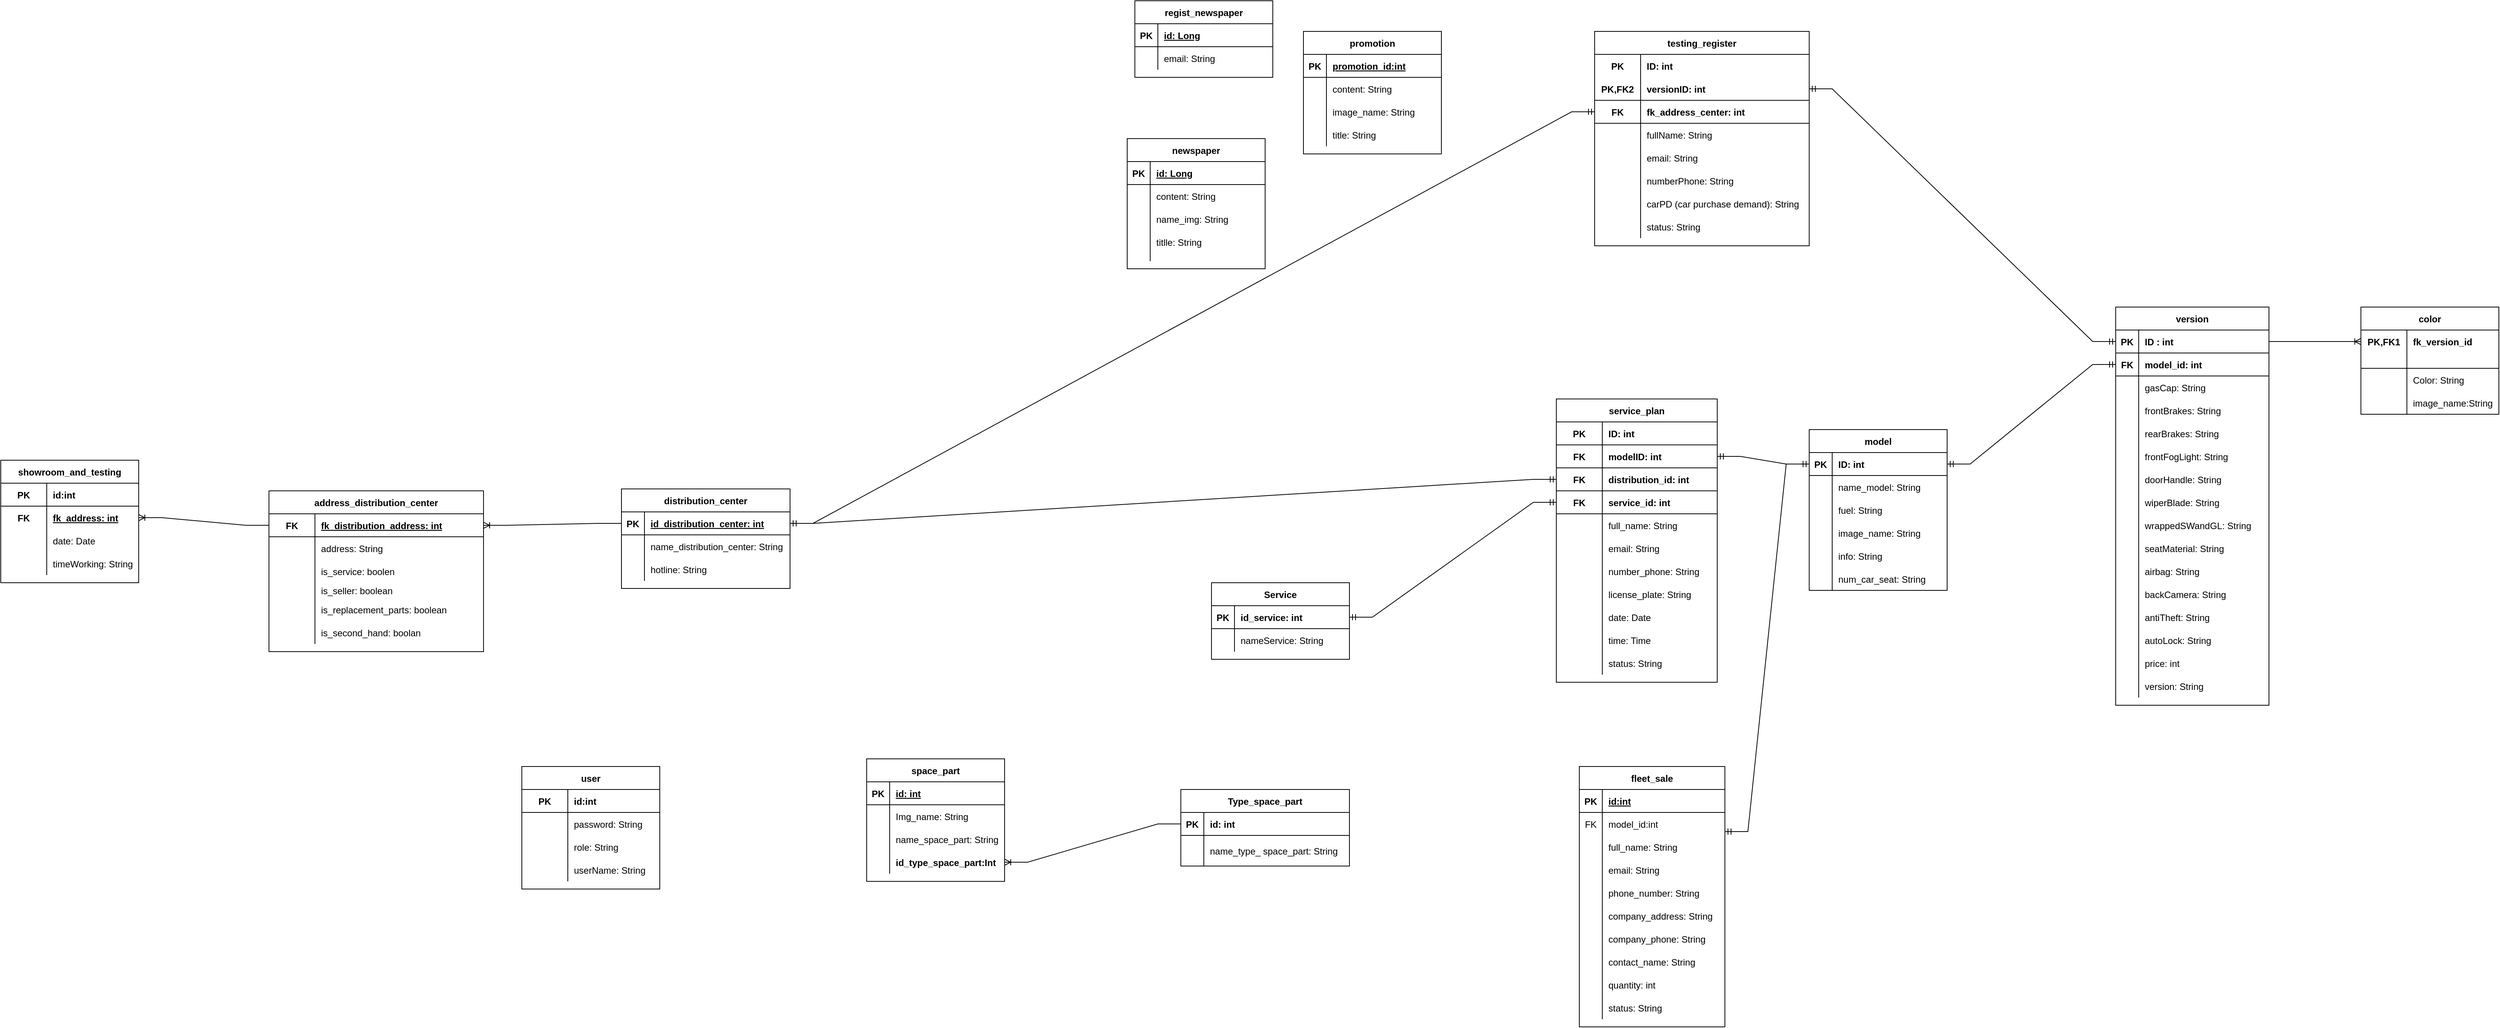 <mxfile version="20.3.0" type="device" pages="2"><diagram id="w-2D4eyPoY6L_KTp6pIY" name="Entity"><mxGraphModel dx="7210" dy="2895" grid="1" gridSize="10" guides="1" tooltips="1" connect="1" arrows="1" fold="1" page="1" pageScale="1" pageWidth="3300" pageHeight="4681" math="0" shadow="0"><root><mxCell id="0"/><mxCell id="1" parent="0"/><mxCell id="7uhrwRCBGh7DY3xtWtk3-5" value="version" style="shape=table;startSize=30;container=1;collapsible=1;childLayout=tableLayout;fixedRows=1;rowLines=0;fontStyle=1;align=center;resizeLast=1;" parent="1" vertex="1"><mxGeometry x="1240" y="1080" width="200" height="520" as="geometry"/></mxCell><mxCell id="7uhrwRCBGh7DY3xtWtk3-6" value="" style="shape=tableRow;horizontal=0;startSize=0;swimlaneHead=0;swimlaneBody=0;fillColor=none;collapsible=0;dropTarget=0;points=[[0,0.5],[1,0.5]];portConstraint=eastwest;top=0;left=0;right=0;bottom=1;" parent="7uhrwRCBGh7DY3xtWtk3-5" vertex="1"><mxGeometry y="30" width="200" height="30" as="geometry"/></mxCell><mxCell id="7uhrwRCBGh7DY3xtWtk3-7" value="PK" style="shape=partialRectangle;connectable=0;fillColor=none;top=0;left=0;bottom=0;right=0;fontStyle=1;overflow=hidden;" parent="7uhrwRCBGh7DY3xtWtk3-6" vertex="1"><mxGeometry width="30" height="30" as="geometry"><mxRectangle width="30" height="30" as="alternateBounds"/></mxGeometry></mxCell><mxCell id="7uhrwRCBGh7DY3xtWtk3-8" value="ID : int" style="shape=partialRectangle;connectable=0;fillColor=none;top=0;left=0;bottom=0;right=0;align=left;spacingLeft=6;fontStyle=1;overflow=hidden;" parent="7uhrwRCBGh7DY3xtWtk3-6" vertex="1"><mxGeometry x="30" width="170" height="30" as="geometry"><mxRectangle width="170" height="30" as="alternateBounds"/></mxGeometry></mxCell><mxCell id="zIxwJxQRJjuVaVgRtX9S-141" value="" style="shape=tableRow;horizontal=0;startSize=0;swimlaneHead=0;swimlaneBody=0;fillColor=none;collapsible=0;dropTarget=0;points=[[0,0.5],[1,0.5]];portConstraint=eastwest;top=0;left=0;right=0;bottom=1;" parent="7uhrwRCBGh7DY3xtWtk3-5" vertex="1"><mxGeometry y="60" width="200" height="30" as="geometry"/></mxCell><mxCell id="zIxwJxQRJjuVaVgRtX9S-142" value="FK" style="shape=partialRectangle;connectable=0;fillColor=none;top=0;left=0;bottom=0;right=0;fontStyle=1;overflow=hidden;" parent="zIxwJxQRJjuVaVgRtX9S-141" vertex="1"><mxGeometry width="30" height="30" as="geometry"><mxRectangle width="30" height="30" as="alternateBounds"/></mxGeometry></mxCell><mxCell id="zIxwJxQRJjuVaVgRtX9S-143" value="model_id: int" style="shape=partialRectangle;connectable=0;fillColor=none;top=0;left=0;bottom=0;right=0;align=left;spacingLeft=6;fontStyle=1;overflow=hidden;" parent="zIxwJxQRJjuVaVgRtX9S-141" vertex="1"><mxGeometry x="30" width="170" height="30" as="geometry"><mxRectangle width="170" height="30" as="alternateBounds"/></mxGeometry></mxCell><mxCell id="7uhrwRCBGh7DY3xtWtk3-12" value="" style="shape=tableRow;horizontal=0;startSize=0;swimlaneHead=0;swimlaneBody=0;fillColor=none;collapsible=0;dropTarget=0;points=[[0,0.5],[1,0.5]];portConstraint=eastwest;top=0;left=0;right=0;bottom=0;" parent="7uhrwRCBGh7DY3xtWtk3-5" vertex="1"><mxGeometry y="90" width="200" height="30" as="geometry"/></mxCell><mxCell id="7uhrwRCBGh7DY3xtWtk3-13" value="" style="shape=partialRectangle;connectable=0;fillColor=none;top=0;left=0;bottom=0;right=0;editable=1;overflow=hidden;" parent="7uhrwRCBGh7DY3xtWtk3-12" vertex="1"><mxGeometry width="30" height="30" as="geometry"><mxRectangle width="30" height="30" as="alternateBounds"/></mxGeometry></mxCell><mxCell id="7uhrwRCBGh7DY3xtWtk3-14" value="gasCap: String" style="shape=partialRectangle;connectable=0;fillColor=none;top=0;left=0;bottom=0;right=0;align=left;spacingLeft=6;overflow=hidden;" parent="7uhrwRCBGh7DY3xtWtk3-12" vertex="1"><mxGeometry x="30" width="170" height="30" as="geometry"><mxRectangle width="170" height="30" as="alternateBounds"/></mxGeometry></mxCell><mxCell id="7uhrwRCBGh7DY3xtWtk3-15" value="" style="shape=tableRow;horizontal=0;startSize=0;swimlaneHead=0;swimlaneBody=0;fillColor=none;collapsible=0;dropTarget=0;points=[[0,0.5],[1,0.5]];portConstraint=eastwest;top=0;left=0;right=0;bottom=0;" parent="7uhrwRCBGh7DY3xtWtk3-5" vertex="1"><mxGeometry y="120" width="200" height="30" as="geometry"/></mxCell><mxCell id="7uhrwRCBGh7DY3xtWtk3-16" value="" style="shape=partialRectangle;connectable=0;fillColor=none;top=0;left=0;bottom=0;right=0;editable=1;overflow=hidden;" parent="7uhrwRCBGh7DY3xtWtk3-15" vertex="1"><mxGeometry width="30" height="30" as="geometry"><mxRectangle width="30" height="30" as="alternateBounds"/></mxGeometry></mxCell><mxCell id="7uhrwRCBGh7DY3xtWtk3-17" value="frontBrakes: String" style="shape=partialRectangle;connectable=0;fillColor=none;top=0;left=0;bottom=0;right=0;align=left;spacingLeft=6;overflow=hidden;" parent="7uhrwRCBGh7DY3xtWtk3-15" vertex="1"><mxGeometry x="30" width="170" height="30" as="geometry"><mxRectangle width="170" height="30" as="alternateBounds"/></mxGeometry></mxCell><mxCell id="PfMfUU_uU9voC0MvOscQ-1" value="" style="shape=tableRow;horizontal=0;startSize=0;swimlaneHead=0;swimlaneBody=0;fillColor=none;collapsible=0;dropTarget=0;points=[[0,0.5],[1,0.5]];portConstraint=eastwest;top=0;left=0;right=0;bottom=0;" parent="7uhrwRCBGh7DY3xtWtk3-5" vertex="1"><mxGeometry y="150" width="200" height="30" as="geometry"/></mxCell><mxCell id="PfMfUU_uU9voC0MvOscQ-2" value="" style="shape=partialRectangle;connectable=0;fillColor=none;top=0;left=0;bottom=0;right=0;editable=1;overflow=hidden;" parent="PfMfUU_uU9voC0MvOscQ-1" vertex="1"><mxGeometry width="30" height="30" as="geometry"><mxRectangle width="30" height="30" as="alternateBounds"/></mxGeometry></mxCell><mxCell id="PfMfUU_uU9voC0MvOscQ-3" value="rearBrakes: String" style="shape=partialRectangle;connectable=0;fillColor=none;top=0;left=0;bottom=0;right=0;align=left;spacingLeft=6;overflow=hidden;" parent="PfMfUU_uU9voC0MvOscQ-1" vertex="1"><mxGeometry x="30" width="170" height="30" as="geometry"><mxRectangle width="170" height="30" as="alternateBounds"/></mxGeometry></mxCell><mxCell id="PfMfUU_uU9voC0MvOscQ-4" value="" style="shape=tableRow;horizontal=0;startSize=0;swimlaneHead=0;swimlaneBody=0;fillColor=none;collapsible=0;dropTarget=0;points=[[0,0.5],[1,0.5]];portConstraint=eastwest;top=0;left=0;right=0;bottom=0;" parent="7uhrwRCBGh7DY3xtWtk3-5" vertex="1"><mxGeometry y="180" width="200" height="30" as="geometry"/></mxCell><mxCell id="PfMfUU_uU9voC0MvOscQ-5" value="" style="shape=partialRectangle;connectable=0;fillColor=none;top=0;left=0;bottom=0;right=0;editable=1;overflow=hidden;" parent="PfMfUU_uU9voC0MvOscQ-4" vertex="1"><mxGeometry width="30" height="30" as="geometry"><mxRectangle width="30" height="30" as="alternateBounds"/></mxGeometry></mxCell><mxCell id="PfMfUU_uU9voC0MvOscQ-6" value="frontFogLight: String" style="shape=partialRectangle;connectable=0;fillColor=none;top=0;left=0;bottom=0;right=0;align=left;spacingLeft=6;overflow=hidden;" parent="PfMfUU_uU9voC0MvOscQ-4" vertex="1"><mxGeometry x="30" width="170" height="30" as="geometry"><mxRectangle width="170" height="30" as="alternateBounds"/></mxGeometry></mxCell><mxCell id="PfMfUU_uU9voC0MvOscQ-7" value="" style="shape=tableRow;horizontal=0;startSize=0;swimlaneHead=0;swimlaneBody=0;fillColor=none;collapsible=0;dropTarget=0;points=[[0,0.5],[1,0.5]];portConstraint=eastwest;top=0;left=0;right=0;bottom=0;" parent="7uhrwRCBGh7DY3xtWtk3-5" vertex="1"><mxGeometry y="210" width="200" height="30" as="geometry"/></mxCell><mxCell id="PfMfUU_uU9voC0MvOscQ-8" value="" style="shape=partialRectangle;connectable=0;fillColor=none;top=0;left=0;bottom=0;right=0;editable=1;overflow=hidden;" parent="PfMfUU_uU9voC0MvOscQ-7" vertex="1"><mxGeometry width="30" height="30" as="geometry"><mxRectangle width="30" height="30" as="alternateBounds"/></mxGeometry></mxCell><mxCell id="PfMfUU_uU9voC0MvOscQ-9" value="doorHandle: String" style="shape=partialRectangle;connectable=0;fillColor=none;top=0;left=0;bottom=0;right=0;align=left;spacingLeft=6;overflow=hidden;" parent="PfMfUU_uU9voC0MvOscQ-7" vertex="1"><mxGeometry x="30" width="170" height="30" as="geometry"><mxRectangle width="170" height="30" as="alternateBounds"/></mxGeometry></mxCell><mxCell id="PfMfUU_uU9voC0MvOscQ-11" value="" style="shape=tableRow;horizontal=0;startSize=0;swimlaneHead=0;swimlaneBody=0;fillColor=none;collapsible=0;dropTarget=0;points=[[0,0.5],[1,0.5]];portConstraint=eastwest;top=0;left=0;right=0;bottom=0;" parent="7uhrwRCBGh7DY3xtWtk3-5" vertex="1"><mxGeometry y="240" width="200" height="30" as="geometry"/></mxCell><mxCell id="PfMfUU_uU9voC0MvOscQ-12" value="" style="shape=partialRectangle;connectable=0;fillColor=none;top=0;left=0;bottom=0;right=0;editable=1;overflow=hidden;" parent="PfMfUU_uU9voC0MvOscQ-11" vertex="1"><mxGeometry width="30" height="30" as="geometry"><mxRectangle width="30" height="30" as="alternateBounds"/></mxGeometry></mxCell><mxCell id="PfMfUU_uU9voC0MvOscQ-13" value="wiperBlade: String" style="shape=partialRectangle;connectable=0;fillColor=none;top=0;left=0;bottom=0;right=0;align=left;spacingLeft=6;overflow=hidden;" parent="PfMfUU_uU9voC0MvOscQ-11" vertex="1"><mxGeometry x="30" width="170" height="30" as="geometry"><mxRectangle width="170" height="30" as="alternateBounds"/></mxGeometry></mxCell><mxCell id="PfMfUU_uU9voC0MvOscQ-15" value="" style="shape=tableRow;horizontal=0;startSize=0;swimlaneHead=0;swimlaneBody=0;fillColor=none;collapsible=0;dropTarget=0;points=[[0,0.5],[1,0.5]];portConstraint=eastwest;top=0;left=0;right=0;bottom=0;" parent="7uhrwRCBGh7DY3xtWtk3-5" vertex="1"><mxGeometry y="270" width="200" height="30" as="geometry"/></mxCell><mxCell id="PfMfUU_uU9voC0MvOscQ-16" value="" style="shape=partialRectangle;connectable=0;fillColor=none;top=0;left=0;bottom=0;right=0;editable=1;overflow=hidden;" parent="PfMfUU_uU9voC0MvOscQ-15" vertex="1"><mxGeometry width="30" height="30" as="geometry"><mxRectangle width="30" height="30" as="alternateBounds"/></mxGeometry></mxCell><mxCell id="PfMfUU_uU9voC0MvOscQ-17" value="wrappedSWandGL: String" style="shape=partialRectangle;connectable=0;fillColor=none;top=0;left=0;bottom=0;right=0;align=left;spacingLeft=6;overflow=hidden;" parent="PfMfUU_uU9voC0MvOscQ-15" vertex="1"><mxGeometry x="30" width="170" height="30" as="geometry"><mxRectangle width="170" height="30" as="alternateBounds"/></mxGeometry></mxCell><mxCell id="PfMfUU_uU9voC0MvOscQ-19" value="" style="shape=tableRow;horizontal=0;startSize=0;swimlaneHead=0;swimlaneBody=0;fillColor=none;collapsible=0;dropTarget=0;points=[[0,0.5],[1,0.5]];portConstraint=eastwest;top=0;left=0;right=0;bottom=0;" parent="7uhrwRCBGh7DY3xtWtk3-5" vertex="1"><mxGeometry y="300" width="200" height="30" as="geometry"/></mxCell><mxCell id="PfMfUU_uU9voC0MvOscQ-20" value="" style="shape=partialRectangle;connectable=0;fillColor=none;top=0;left=0;bottom=0;right=0;editable=1;overflow=hidden;" parent="PfMfUU_uU9voC0MvOscQ-19" vertex="1"><mxGeometry width="30" height="30" as="geometry"><mxRectangle width="30" height="30" as="alternateBounds"/></mxGeometry></mxCell><mxCell id="PfMfUU_uU9voC0MvOscQ-21" value="seatMaterial: String" style="shape=partialRectangle;connectable=0;fillColor=none;top=0;left=0;bottom=0;right=0;align=left;spacingLeft=6;overflow=hidden;" parent="PfMfUU_uU9voC0MvOscQ-19" vertex="1"><mxGeometry x="30" width="170" height="30" as="geometry"><mxRectangle width="170" height="30" as="alternateBounds"/></mxGeometry></mxCell><mxCell id="PfMfUU_uU9voC0MvOscQ-27" value="" style="shape=tableRow;horizontal=0;startSize=0;swimlaneHead=0;swimlaneBody=0;fillColor=none;collapsible=0;dropTarget=0;points=[[0,0.5],[1,0.5]];portConstraint=eastwest;top=0;left=0;right=0;bottom=0;" parent="7uhrwRCBGh7DY3xtWtk3-5" vertex="1"><mxGeometry y="330" width="200" height="30" as="geometry"/></mxCell><mxCell id="PfMfUU_uU9voC0MvOscQ-28" value="" style="shape=partialRectangle;connectable=0;fillColor=none;top=0;left=0;bottom=0;right=0;editable=1;overflow=hidden;" parent="PfMfUU_uU9voC0MvOscQ-27" vertex="1"><mxGeometry width="30" height="30" as="geometry"><mxRectangle width="30" height="30" as="alternateBounds"/></mxGeometry></mxCell><mxCell id="PfMfUU_uU9voC0MvOscQ-29" value="airbag: String" style="shape=partialRectangle;connectable=0;fillColor=none;top=0;left=0;bottom=0;right=0;align=left;spacingLeft=6;overflow=hidden;" parent="PfMfUU_uU9voC0MvOscQ-27" vertex="1"><mxGeometry x="30" width="170" height="30" as="geometry"><mxRectangle width="170" height="30" as="alternateBounds"/></mxGeometry></mxCell><mxCell id="PfMfUU_uU9voC0MvOscQ-31" value="" style="shape=tableRow;horizontal=0;startSize=0;swimlaneHead=0;swimlaneBody=0;fillColor=none;collapsible=0;dropTarget=0;points=[[0,0.5],[1,0.5]];portConstraint=eastwest;top=0;left=0;right=0;bottom=0;" parent="7uhrwRCBGh7DY3xtWtk3-5" vertex="1"><mxGeometry y="360" width="200" height="30" as="geometry"/></mxCell><mxCell id="PfMfUU_uU9voC0MvOscQ-32" value="" style="shape=partialRectangle;connectable=0;fillColor=none;top=0;left=0;bottom=0;right=0;editable=1;overflow=hidden;" parent="PfMfUU_uU9voC0MvOscQ-31" vertex="1"><mxGeometry width="30" height="30" as="geometry"><mxRectangle width="30" height="30" as="alternateBounds"/></mxGeometry></mxCell><mxCell id="PfMfUU_uU9voC0MvOscQ-33" value="backCamera: String" style="shape=partialRectangle;connectable=0;fillColor=none;top=0;left=0;bottom=0;right=0;align=left;spacingLeft=6;overflow=hidden;" parent="PfMfUU_uU9voC0MvOscQ-31" vertex="1"><mxGeometry x="30" width="170" height="30" as="geometry"><mxRectangle width="170" height="30" as="alternateBounds"/></mxGeometry></mxCell><mxCell id="PfMfUU_uU9voC0MvOscQ-39" value="" style="shape=tableRow;horizontal=0;startSize=0;swimlaneHead=0;swimlaneBody=0;fillColor=none;collapsible=0;dropTarget=0;points=[[0,0.5],[1,0.5]];portConstraint=eastwest;top=0;left=0;right=0;bottom=0;" parent="7uhrwRCBGh7DY3xtWtk3-5" vertex="1"><mxGeometry y="390" width="200" height="30" as="geometry"/></mxCell><mxCell id="PfMfUU_uU9voC0MvOscQ-40" value="" style="shape=partialRectangle;connectable=0;fillColor=none;top=0;left=0;bottom=0;right=0;editable=1;overflow=hidden;" parent="PfMfUU_uU9voC0MvOscQ-39" vertex="1"><mxGeometry width="30" height="30" as="geometry"><mxRectangle width="30" height="30" as="alternateBounds"/></mxGeometry></mxCell><mxCell id="PfMfUU_uU9voC0MvOscQ-41" value="antiTheft: String" style="shape=partialRectangle;connectable=0;fillColor=none;top=0;left=0;bottom=0;right=0;align=left;spacingLeft=6;overflow=hidden;" parent="PfMfUU_uU9voC0MvOscQ-39" vertex="1"><mxGeometry x="30" width="170" height="30" as="geometry"><mxRectangle width="170" height="30" as="alternateBounds"/></mxGeometry></mxCell><mxCell id="PfMfUU_uU9voC0MvOscQ-35" value="" style="shape=tableRow;horizontal=0;startSize=0;swimlaneHead=0;swimlaneBody=0;fillColor=none;collapsible=0;dropTarget=0;points=[[0,0.5],[1,0.5]];portConstraint=eastwest;top=0;left=0;right=0;bottom=0;" parent="7uhrwRCBGh7DY3xtWtk3-5" vertex="1"><mxGeometry y="420" width="200" height="30" as="geometry"/></mxCell><mxCell id="PfMfUU_uU9voC0MvOscQ-36" value="" style="shape=partialRectangle;connectable=0;fillColor=none;top=0;left=0;bottom=0;right=0;editable=1;overflow=hidden;" parent="PfMfUU_uU9voC0MvOscQ-35" vertex="1"><mxGeometry width="30" height="30" as="geometry"><mxRectangle width="30" height="30" as="alternateBounds"/></mxGeometry></mxCell><mxCell id="PfMfUU_uU9voC0MvOscQ-37" value="autoLock: String" style="shape=partialRectangle;connectable=0;fillColor=none;top=0;left=0;bottom=0;right=0;align=left;spacingLeft=6;overflow=hidden;" parent="PfMfUU_uU9voC0MvOscQ-35" vertex="1"><mxGeometry x="30" width="170" height="30" as="geometry"><mxRectangle width="170" height="30" as="alternateBounds"/></mxGeometry></mxCell><mxCell id="PfMfUU_uU9voC0MvOscQ-173" value="" style="shape=tableRow;horizontal=0;startSize=0;swimlaneHead=0;swimlaneBody=0;fillColor=none;collapsible=0;dropTarget=0;points=[[0,0.5],[1,0.5]];portConstraint=eastwest;top=0;left=0;right=0;bottom=0;" parent="7uhrwRCBGh7DY3xtWtk3-5" vertex="1"><mxGeometry y="450" width="200" height="30" as="geometry"/></mxCell><mxCell id="PfMfUU_uU9voC0MvOscQ-174" value="" style="shape=partialRectangle;connectable=0;fillColor=none;top=0;left=0;bottom=0;right=0;editable=1;overflow=hidden;" parent="PfMfUU_uU9voC0MvOscQ-173" vertex="1"><mxGeometry width="30" height="30" as="geometry"><mxRectangle width="30" height="30" as="alternateBounds"/></mxGeometry></mxCell><mxCell id="PfMfUU_uU9voC0MvOscQ-175" value="price: int" style="shape=partialRectangle;connectable=0;fillColor=none;top=0;left=0;bottom=0;right=0;align=left;spacingLeft=6;overflow=hidden;" parent="PfMfUU_uU9voC0MvOscQ-173" vertex="1"><mxGeometry x="30" width="170" height="30" as="geometry"><mxRectangle width="170" height="30" as="alternateBounds"/></mxGeometry></mxCell><mxCell id="zIxwJxQRJjuVaVgRtX9S-130" value="" style="shape=tableRow;horizontal=0;startSize=0;swimlaneHead=0;swimlaneBody=0;fillColor=none;collapsible=0;dropTarget=0;points=[[0,0.5],[1,0.5]];portConstraint=eastwest;top=0;left=0;right=0;bottom=0;" parent="7uhrwRCBGh7DY3xtWtk3-5" vertex="1"><mxGeometry y="480" width="200" height="30" as="geometry"/></mxCell><mxCell id="zIxwJxQRJjuVaVgRtX9S-131" value="" style="shape=partialRectangle;connectable=0;fillColor=none;top=0;left=0;bottom=0;right=0;editable=1;overflow=hidden;" parent="zIxwJxQRJjuVaVgRtX9S-130" vertex="1"><mxGeometry width="30" height="30" as="geometry"><mxRectangle width="30" height="30" as="alternateBounds"/></mxGeometry></mxCell><mxCell id="zIxwJxQRJjuVaVgRtX9S-132" value="version: String" style="shape=partialRectangle;connectable=0;fillColor=none;top=0;left=0;bottom=0;right=0;align=left;spacingLeft=6;overflow=hidden;" parent="zIxwJxQRJjuVaVgRtX9S-130" vertex="1"><mxGeometry x="30" width="170" height="30" as="geometry"><mxRectangle width="170" height="30" as="alternateBounds"/></mxGeometry></mxCell><mxCell id="PfMfUU_uU9voC0MvOscQ-42" value="color" style="shape=table;startSize=30;container=1;collapsible=1;childLayout=tableLayout;fixedRows=1;rowLines=0;fontStyle=1;align=center;resizeLast=1;" parent="1" vertex="1"><mxGeometry x="1560" y="1080" width="180" height="140" as="geometry"/></mxCell><mxCell id="PfMfUU_uU9voC0MvOscQ-43" value="" style="shape=tableRow;horizontal=0;startSize=0;swimlaneHead=0;swimlaneBody=0;fillColor=none;collapsible=0;dropTarget=0;points=[[0,0.5],[1,0.5]];portConstraint=eastwest;top=0;left=0;right=0;bottom=0;" parent="PfMfUU_uU9voC0MvOscQ-42" vertex="1"><mxGeometry y="30" width="180" height="30" as="geometry"/></mxCell><mxCell id="PfMfUU_uU9voC0MvOscQ-44" value="PK,FK1" style="shape=partialRectangle;connectable=0;fillColor=none;top=0;left=0;bottom=0;right=0;fontStyle=1;overflow=hidden;" parent="PfMfUU_uU9voC0MvOscQ-43" vertex="1"><mxGeometry width="60" height="30" as="geometry"><mxRectangle width="60" height="30" as="alternateBounds"/></mxGeometry></mxCell><mxCell id="PfMfUU_uU9voC0MvOscQ-45" value="fk_version_id" style="shape=partialRectangle;connectable=0;fillColor=none;top=0;left=0;bottom=0;right=0;align=left;spacingLeft=6;fontStyle=1;overflow=hidden;" parent="PfMfUU_uU9voC0MvOscQ-43" vertex="1"><mxGeometry x="60" width="120" height="30" as="geometry"><mxRectangle width="120" height="30" as="alternateBounds"/></mxGeometry></mxCell><mxCell id="PfMfUU_uU9voC0MvOscQ-46" value="" style="shape=tableRow;horizontal=0;startSize=0;swimlaneHead=0;swimlaneBody=0;fillColor=none;collapsible=0;dropTarget=0;points=[[0,0.5],[1,0.5]];portConstraint=eastwest;top=0;left=0;right=0;bottom=1;" parent="PfMfUU_uU9voC0MvOscQ-42" vertex="1"><mxGeometry y="60" width="180" height="20" as="geometry"/></mxCell><mxCell id="PfMfUU_uU9voC0MvOscQ-47" value="" style="shape=partialRectangle;connectable=0;fillColor=none;top=0;left=0;bottom=0;right=0;fontStyle=1;overflow=hidden;" parent="PfMfUU_uU9voC0MvOscQ-46" vertex="1"><mxGeometry width="60" height="20" as="geometry"><mxRectangle width="60" height="20" as="alternateBounds"/></mxGeometry></mxCell><mxCell id="PfMfUU_uU9voC0MvOscQ-48" value="" style="shape=partialRectangle;connectable=0;fillColor=none;top=0;left=0;bottom=0;right=0;align=left;spacingLeft=6;fontStyle=5;overflow=hidden;" parent="PfMfUU_uU9voC0MvOscQ-46" vertex="1"><mxGeometry x="60" width="120" height="20" as="geometry"><mxRectangle width="120" height="20" as="alternateBounds"/></mxGeometry></mxCell><mxCell id="PfMfUU_uU9voC0MvOscQ-49" value="" style="shape=tableRow;horizontal=0;startSize=0;swimlaneHead=0;swimlaneBody=0;fillColor=none;collapsible=0;dropTarget=0;points=[[0,0.5],[1,0.5]];portConstraint=eastwest;top=0;left=0;right=0;bottom=0;" parent="PfMfUU_uU9voC0MvOscQ-42" vertex="1"><mxGeometry y="80" width="180" height="30" as="geometry"/></mxCell><mxCell id="PfMfUU_uU9voC0MvOscQ-50" value="" style="shape=partialRectangle;connectable=0;fillColor=none;top=0;left=0;bottom=0;right=0;editable=1;overflow=hidden;" parent="PfMfUU_uU9voC0MvOscQ-49" vertex="1"><mxGeometry width="60" height="30" as="geometry"><mxRectangle width="60" height="30" as="alternateBounds"/></mxGeometry></mxCell><mxCell id="PfMfUU_uU9voC0MvOscQ-51" value="Color: String" style="shape=partialRectangle;connectable=0;fillColor=none;top=0;left=0;bottom=0;right=0;align=left;spacingLeft=6;overflow=hidden;" parent="PfMfUU_uU9voC0MvOscQ-49" vertex="1"><mxGeometry x="60" width="120" height="30" as="geometry"><mxRectangle width="120" height="30" as="alternateBounds"/></mxGeometry></mxCell><mxCell id="PfMfUU_uU9voC0MvOscQ-52" value="" style="shape=tableRow;horizontal=0;startSize=0;swimlaneHead=0;swimlaneBody=0;fillColor=none;collapsible=0;dropTarget=0;points=[[0,0.5],[1,0.5]];portConstraint=eastwest;top=0;left=0;right=0;bottom=0;" parent="PfMfUU_uU9voC0MvOscQ-42" vertex="1"><mxGeometry y="110" width="180" height="30" as="geometry"/></mxCell><mxCell id="PfMfUU_uU9voC0MvOscQ-53" value="" style="shape=partialRectangle;connectable=0;fillColor=none;top=0;left=0;bottom=0;right=0;editable=1;overflow=hidden;" parent="PfMfUU_uU9voC0MvOscQ-52" vertex="1"><mxGeometry width="60" height="30" as="geometry"><mxRectangle width="60" height="30" as="alternateBounds"/></mxGeometry></mxCell><mxCell id="PfMfUU_uU9voC0MvOscQ-54" value="image_name:String" style="shape=partialRectangle;connectable=0;fillColor=none;top=0;left=0;bottom=0;right=0;align=left;spacingLeft=6;overflow=hidden;" parent="PfMfUU_uU9voC0MvOscQ-52" vertex="1"><mxGeometry x="60" width="120" height="30" as="geometry"><mxRectangle width="120" height="30" as="alternateBounds"/></mxGeometry></mxCell><mxCell id="PfMfUU_uU9voC0MvOscQ-56" value="" style="edgeStyle=entityRelationEdgeStyle;fontSize=12;html=1;endArrow=ERoneToMany;rounded=0;exitX=1;exitY=0.5;exitDx=0;exitDy=0;entryX=0;entryY=0.5;entryDx=0;entryDy=0;" parent="1" source="7uhrwRCBGh7DY3xtWtk3-6" target="PfMfUU_uU9voC0MvOscQ-43" edge="1"><mxGeometry width="100" height="100" relative="1" as="geometry"><mxPoint x="1460" y="1270" as="sourcePoint"/><mxPoint x="1560" y="1170" as="targetPoint"/></mxGeometry></mxCell><mxCell id="PfMfUU_uU9voC0MvOscQ-91" value="model" style="shape=table;startSize=30;container=1;collapsible=1;childLayout=tableLayout;fixedRows=1;rowLines=0;fontStyle=1;align=center;resizeLast=1;" parent="1" vertex="1"><mxGeometry x="840" y="1240" width="180" height="210" as="geometry"/></mxCell><mxCell id="PfMfUU_uU9voC0MvOscQ-92" value="" style="shape=tableRow;horizontal=0;startSize=0;swimlaneHead=0;swimlaneBody=0;fillColor=none;collapsible=0;dropTarget=0;points=[[0,0.5],[1,0.5]];portConstraint=eastwest;top=0;left=0;right=0;bottom=1;" parent="PfMfUU_uU9voC0MvOscQ-91" vertex="1"><mxGeometry y="30" width="180" height="30" as="geometry"/></mxCell><mxCell id="PfMfUU_uU9voC0MvOscQ-93" value="PK" style="shape=partialRectangle;connectable=0;fillColor=none;top=0;left=0;bottom=0;right=0;fontStyle=1;overflow=hidden;" parent="PfMfUU_uU9voC0MvOscQ-92" vertex="1"><mxGeometry width="30" height="30" as="geometry"><mxRectangle width="30" height="30" as="alternateBounds"/></mxGeometry></mxCell><mxCell id="PfMfUU_uU9voC0MvOscQ-94" value="ID: int" style="shape=partialRectangle;connectable=0;fillColor=none;top=0;left=0;bottom=0;right=0;align=left;spacingLeft=6;fontStyle=1;overflow=hidden;" parent="PfMfUU_uU9voC0MvOscQ-92" vertex="1"><mxGeometry x="30" width="150" height="30" as="geometry"><mxRectangle width="150" height="30" as="alternateBounds"/></mxGeometry></mxCell><mxCell id="PfMfUU_uU9voC0MvOscQ-95" value="" style="shape=tableRow;horizontal=0;startSize=0;swimlaneHead=0;swimlaneBody=0;fillColor=none;collapsible=0;dropTarget=0;points=[[0,0.5],[1,0.5]];portConstraint=eastwest;top=0;left=0;right=0;bottom=0;" parent="PfMfUU_uU9voC0MvOscQ-91" vertex="1"><mxGeometry y="60" width="180" height="30" as="geometry"/></mxCell><mxCell id="PfMfUU_uU9voC0MvOscQ-96" value="" style="shape=partialRectangle;connectable=0;fillColor=none;top=0;left=0;bottom=0;right=0;editable=1;overflow=hidden;" parent="PfMfUU_uU9voC0MvOscQ-95" vertex="1"><mxGeometry width="30" height="30" as="geometry"><mxRectangle width="30" height="30" as="alternateBounds"/></mxGeometry></mxCell><mxCell id="PfMfUU_uU9voC0MvOscQ-97" value="name_model: String" style="shape=partialRectangle;connectable=0;fillColor=none;top=0;left=0;bottom=0;right=0;align=left;spacingLeft=6;overflow=hidden;" parent="PfMfUU_uU9voC0MvOscQ-95" vertex="1"><mxGeometry x="30" width="150" height="30" as="geometry"><mxRectangle width="150" height="30" as="alternateBounds"/></mxGeometry></mxCell><mxCell id="uVNxcHFElnLRfn8FmrYO-4" value="" style="shape=tableRow;horizontal=0;startSize=0;swimlaneHead=0;swimlaneBody=0;fillColor=none;collapsible=0;dropTarget=0;points=[[0,0.5],[1,0.5]];portConstraint=eastwest;top=0;left=0;right=0;bottom=0;" parent="PfMfUU_uU9voC0MvOscQ-91" vertex="1"><mxGeometry y="90" width="180" height="30" as="geometry"/></mxCell><mxCell id="uVNxcHFElnLRfn8FmrYO-5" value="" style="shape=partialRectangle;connectable=0;fillColor=none;top=0;left=0;bottom=0;right=0;editable=1;overflow=hidden;" parent="uVNxcHFElnLRfn8FmrYO-4" vertex="1"><mxGeometry width="30" height="30" as="geometry"><mxRectangle width="30" height="30" as="alternateBounds"/></mxGeometry></mxCell><mxCell id="uVNxcHFElnLRfn8FmrYO-6" value="fuel: String" style="shape=partialRectangle;connectable=0;fillColor=none;top=0;left=0;bottom=0;right=0;align=left;spacingLeft=6;overflow=hidden;" parent="uVNxcHFElnLRfn8FmrYO-4" vertex="1"><mxGeometry x="30" width="150" height="30" as="geometry"><mxRectangle width="150" height="30" as="alternateBounds"/></mxGeometry></mxCell><mxCell id="uVNxcHFElnLRfn8FmrYO-8" value="" style="shape=tableRow;horizontal=0;startSize=0;swimlaneHead=0;swimlaneBody=0;fillColor=none;collapsible=0;dropTarget=0;points=[[0,0.5],[1,0.5]];portConstraint=eastwest;top=0;left=0;right=0;bottom=0;" parent="PfMfUU_uU9voC0MvOscQ-91" vertex="1"><mxGeometry y="120" width="180" height="30" as="geometry"/></mxCell><mxCell id="uVNxcHFElnLRfn8FmrYO-9" value="" style="shape=partialRectangle;connectable=0;fillColor=none;top=0;left=0;bottom=0;right=0;editable=1;overflow=hidden;" parent="uVNxcHFElnLRfn8FmrYO-8" vertex="1"><mxGeometry width="30" height="30" as="geometry"><mxRectangle width="30" height="30" as="alternateBounds"/></mxGeometry></mxCell><mxCell id="uVNxcHFElnLRfn8FmrYO-10" value="image_name: String" style="shape=partialRectangle;connectable=0;fillColor=none;top=0;left=0;bottom=0;right=0;align=left;spacingLeft=6;overflow=hidden;" parent="uVNxcHFElnLRfn8FmrYO-8" vertex="1"><mxGeometry x="30" width="150" height="30" as="geometry"><mxRectangle width="150" height="30" as="alternateBounds"/></mxGeometry></mxCell><mxCell id="uVNxcHFElnLRfn8FmrYO-12" value="" style="shape=tableRow;horizontal=0;startSize=0;swimlaneHead=0;swimlaneBody=0;fillColor=none;collapsible=0;dropTarget=0;points=[[0,0.5],[1,0.5]];portConstraint=eastwest;top=0;left=0;right=0;bottom=0;" parent="PfMfUU_uU9voC0MvOscQ-91" vertex="1"><mxGeometry y="150" width="180" height="30" as="geometry"/></mxCell><mxCell id="uVNxcHFElnLRfn8FmrYO-13" value="" style="shape=partialRectangle;connectable=0;fillColor=none;top=0;left=0;bottom=0;right=0;editable=1;overflow=hidden;" parent="uVNxcHFElnLRfn8FmrYO-12" vertex="1"><mxGeometry width="30" height="30" as="geometry"><mxRectangle width="30" height="30" as="alternateBounds"/></mxGeometry></mxCell><mxCell id="uVNxcHFElnLRfn8FmrYO-14" value="info: String" style="shape=partialRectangle;connectable=0;fillColor=none;top=0;left=0;bottom=0;right=0;align=left;spacingLeft=6;overflow=hidden;" parent="uVNxcHFElnLRfn8FmrYO-12" vertex="1"><mxGeometry x="30" width="150" height="30" as="geometry"><mxRectangle width="150" height="30" as="alternateBounds"/></mxGeometry></mxCell><mxCell id="uVNxcHFElnLRfn8FmrYO-16" value="" style="shape=tableRow;horizontal=0;startSize=0;swimlaneHead=0;swimlaneBody=0;fillColor=none;collapsible=0;dropTarget=0;points=[[0,0.5],[1,0.5]];portConstraint=eastwest;top=0;left=0;right=0;bottom=0;" parent="PfMfUU_uU9voC0MvOscQ-91" vertex="1"><mxGeometry y="180" width="180" height="30" as="geometry"/></mxCell><mxCell id="uVNxcHFElnLRfn8FmrYO-17" value="" style="shape=partialRectangle;connectable=0;fillColor=none;top=0;left=0;bottom=0;right=0;editable=1;overflow=hidden;" parent="uVNxcHFElnLRfn8FmrYO-16" vertex="1"><mxGeometry width="30" height="30" as="geometry"><mxRectangle width="30" height="30" as="alternateBounds"/></mxGeometry></mxCell><mxCell id="uVNxcHFElnLRfn8FmrYO-18" value="num_car_seat: String" style="shape=partialRectangle;connectable=0;fillColor=none;top=0;left=0;bottom=0;right=0;align=left;spacingLeft=6;overflow=hidden;" parent="uVNxcHFElnLRfn8FmrYO-16" vertex="1"><mxGeometry x="30" width="150" height="30" as="geometry"><mxRectangle width="150" height="30" as="alternateBounds"/></mxGeometry></mxCell><mxCell id="PfMfUU_uU9voC0MvOscQ-140" value="testing_register" style="shape=table;startSize=30;container=1;collapsible=1;childLayout=tableLayout;fixedRows=1;rowLines=0;fontStyle=1;align=center;resizeLast=1;" parent="1" vertex="1"><mxGeometry x="560" y="720" width="280" height="280" as="geometry"/></mxCell><mxCell id="PfMfUU_uU9voC0MvOscQ-141" value="" style="shape=tableRow;horizontal=0;startSize=0;swimlaneHead=0;swimlaneBody=0;fillColor=none;collapsible=0;dropTarget=0;points=[[0,0.5],[1,0.5]];portConstraint=eastwest;top=0;left=0;right=0;bottom=0;" parent="PfMfUU_uU9voC0MvOscQ-140" vertex="1"><mxGeometry y="30" width="280" height="30" as="geometry"/></mxCell><mxCell id="PfMfUU_uU9voC0MvOscQ-142" value="PK" style="shape=partialRectangle;connectable=0;fillColor=none;top=0;left=0;bottom=0;right=0;fontStyle=1;overflow=hidden;" parent="PfMfUU_uU9voC0MvOscQ-141" vertex="1"><mxGeometry width="60" height="30" as="geometry"><mxRectangle width="60" height="30" as="alternateBounds"/></mxGeometry></mxCell><mxCell id="PfMfUU_uU9voC0MvOscQ-143" value="ID: int" style="shape=partialRectangle;connectable=0;fillColor=none;top=0;left=0;bottom=0;right=0;align=left;spacingLeft=6;fontStyle=1;overflow=hidden;" parent="PfMfUU_uU9voC0MvOscQ-141" vertex="1"><mxGeometry x="60" width="220" height="30" as="geometry"><mxRectangle width="220" height="30" as="alternateBounds"/></mxGeometry></mxCell><mxCell id="PfMfUU_uU9voC0MvOscQ-144" value="" style="shape=tableRow;horizontal=0;startSize=0;swimlaneHead=0;swimlaneBody=0;fillColor=none;collapsible=0;dropTarget=0;points=[[0,0.5],[1,0.5]];portConstraint=eastwest;top=0;left=0;right=0;bottom=1;" parent="PfMfUU_uU9voC0MvOscQ-140" vertex="1"><mxGeometry y="60" width="280" height="30" as="geometry"/></mxCell><mxCell id="PfMfUU_uU9voC0MvOscQ-145" value="PK,FK2" style="shape=partialRectangle;connectable=0;fillColor=none;top=0;left=0;bottom=0;right=0;fontStyle=1;overflow=hidden;" parent="PfMfUU_uU9voC0MvOscQ-144" vertex="1"><mxGeometry width="60" height="30" as="geometry"><mxRectangle width="60" height="30" as="alternateBounds"/></mxGeometry></mxCell><mxCell id="PfMfUU_uU9voC0MvOscQ-146" value="versionID: int" style="shape=partialRectangle;connectable=0;fillColor=none;top=0;left=0;bottom=0;right=0;align=left;spacingLeft=6;fontStyle=1;overflow=hidden;" parent="PfMfUU_uU9voC0MvOscQ-144" vertex="1"><mxGeometry x="60" width="220" height="30" as="geometry"><mxRectangle width="220" height="30" as="alternateBounds"/></mxGeometry></mxCell><mxCell id="zIxwJxQRJjuVaVgRtX9S-79" value="" style="shape=tableRow;horizontal=0;startSize=0;swimlaneHead=0;swimlaneBody=0;fillColor=none;collapsible=0;dropTarget=0;points=[[0,0.5],[1,0.5]];portConstraint=eastwest;top=0;left=0;right=0;bottom=1;" parent="PfMfUU_uU9voC0MvOscQ-140" vertex="1"><mxGeometry y="90" width="280" height="30" as="geometry"/></mxCell><mxCell id="zIxwJxQRJjuVaVgRtX9S-80" value="FK" style="shape=partialRectangle;connectable=0;fillColor=none;top=0;left=0;bottom=0;right=0;fontStyle=1;overflow=hidden;" parent="zIxwJxQRJjuVaVgRtX9S-79" vertex="1"><mxGeometry width="60" height="30" as="geometry"><mxRectangle width="60" height="30" as="alternateBounds"/></mxGeometry></mxCell><mxCell id="zIxwJxQRJjuVaVgRtX9S-81" value="fk_address_center: int" style="shape=partialRectangle;connectable=0;fillColor=none;top=0;left=0;bottom=0;right=0;align=left;spacingLeft=6;fontStyle=1;overflow=hidden;" parent="zIxwJxQRJjuVaVgRtX9S-79" vertex="1"><mxGeometry x="60" width="220" height="30" as="geometry"><mxRectangle width="220" height="30" as="alternateBounds"/></mxGeometry></mxCell><mxCell id="PfMfUU_uU9voC0MvOscQ-147" value="" style="shape=tableRow;horizontal=0;startSize=0;swimlaneHead=0;swimlaneBody=0;fillColor=none;collapsible=0;dropTarget=0;points=[[0,0.5],[1,0.5]];portConstraint=eastwest;top=0;left=0;right=0;bottom=0;" parent="PfMfUU_uU9voC0MvOscQ-140" vertex="1"><mxGeometry y="120" width="280" height="30" as="geometry"/></mxCell><mxCell id="PfMfUU_uU9voC0MvOscQ-148" value="" style="shape=partialRectangle;connectable=0;fillColor=none;top=0;left=0;bottom=0;right=0;editable=1;overflow=hidden;" parent="PfMfUU_uU9voC0MvOscQ-147" vertex="1"><mxGeometry width="60" height="30" as="geometry"><mxRectangle width="60" height="30" as="alternateBounds"/></mxGeometry></mxCell><mxCell id="PfMfUU_uU9voC0MvOscQ-149" value="fullName: String" style="shape=partialRectangle;connectable=0;fillColor=none;top=0;left=0;bottom=0;right=0;align=left;spacingLeft=6;overflow=hidden;" parent="PfMfUU_uU9voC0MvOscQ-147" vertex="1"><mxGeometry x="60" width="220" height="30" as="geometry"><mxRectangle width="220" height="30" as="alternateBounds"/></mxGeometry></mxCell><mxCell id="PfMfUU_uU9voC0MvOscQ-150" value="" style="shape=tableRow;horizontal=0;startSize=0;swimlaneHead=0;swimlaneBody=0;fillColor=none;collapsible=0;dropTarget=0;points=[[0,0.5],[1,0.5]];portConstraint=eastwest;top=0;left=0;right=0;bottom=0;" parent="PfMfUU_uU9voC0MvOscQ-140" vertex="1"><mxGeometry y="150" width="280" height="30" as="geometry"/></mxCell><mxCell id="PfMfUU_uU9voC0MvOscQ-151" value="" style="shape=partialRectangle;connectable=0;fillColor=none;top=0;left=0;bottom=0;right=0;editable=1;overflow=hidden;" parent="PfMfUU_uU9voC0MvOscQ-150" vertex="1"><mxGeometry width="60" height="30" as="geometry"><mxRectangle width="60" height="30" as="alternateBounds"/></mxGeometry></mxCell><mxCell id="PfMfUU_uU9voC0MvOscQ-152" value="email: String" style="shape=partialRectangle;connectable=0;fillColor=none;top=0;left=0;bottom=0;right=0;align=left;spacingLeft=6;overflow=hidden;" parent="PfMfUU_uU9voC0MvOscQ-150" vertex="1"><mxGeometry x="60" width="220" height="30" as="geometry"><mxRectangle width="220" height="30" as="alternateBounds"/></mxGeometry></mxCell><mxCell id="PfMfUU_uU9voC0MvOscQ-154" value="" style="shape=tableRow;horizontal=0;startSize=0;swimlaneHead=0;swimlaneBody=0;fillColor=none;collapsible=0;dropTarget=0;points=[[0,0.5],[1,0.5]];portConstraint=eastwest;top=0;left=0;right=0;bottom=0;" parent="PfMfUU_uU9voC0MvOscQ-140" vertex="1"><mxGeometry y="180" width="280" height="30" as="geometry"/></mxCell><mxCell id="PfMfUU_uU9voC0MvOscQ-155" value="" style="shape=partialRectangle;connectable=0;fillColor=none;top=0;left=0;bottom=0;right=0;editable=1;overflow=hidden;" parent="PfMfUU_uU9voC0MvOscQ-154" vertex="1"><mxGeometry width="60" height="30" as="geometry"><mxRectangle width="60" height="30" as="alternateBounds"/></mxGeometry></mxCell><mxCell id="PfMfUU_uU9voC0MvOscQ-156" value="numberPhone: String" style="shape=partialRectangle;connectable=0;fillColor=none;top=0;left=0;bottom=0;right=0;align=left;spacingLeft=6;overflow=hidden;" parent="PfMfUU_uU9voC0MvOscQ-154" vertex="1"><mxGeometry x="60" width="220" height="30" as="geometry"><mxRectangle width="220" height="30" as="alternateBounds"/></mxGeometry></mxCell><mxCell id="PfMfUU_uU9voC0MvOscQ-162" value="" style="shape=tableRow;horizontal=0;startSize=0;swimlaneHead=0;swimlaneBody=0;fillColor=none;collapsible=0;dropTarget=0;points=[[0,0.5],[1,0.5]];portConstraint=eastwest;top=0;left=0;right=0;bottom=0;" parent="PfMfUU_uU9voC0MvOscQ-140" vertex="1"><mxGeometry y="210" width="280" height="30" as="geometry"/></mxCell><mxCell id="PfMfUU_uU9voC0MvOscQ-163" value="" style="shape=partialRectangle;connectable=0;fillColor=none;top=0;left=0;bottom=0;right=0;editable=1;overflow=hidden;" parent="PfMfUU_uU9voC0MvOscQ-162" vertex="1"><mxGeometry width="60" height="30" as="geometry"><mxRectangle width="60" height="30" as="alternateBounds"/></mxGeometry></mxCell><mxCell id="PfMfUU_uU9voC0MvOscQ-164" value="carPD (car purchase demand): String" style="shape=partialRectangle;connectable=0;fillColor=none;top=0;left=0;bottom=0;right=0;align=left;spacingLeft=6;overflow=hidden;" parent="PfMfUU_uU9voC0MvOscQ-162" vertex="1"><mxGeometry x="60" width="220" height="30" as="geometry"><mxRectangle width="220" height="30" as="alternateBounds"/></mxGeometry></mxCell><mxCell id="PfMfUU_uU9voC0MvOscQ-166" value="" style="shape=tableRow;horizontal=0;startSize=0;swimlaneHead=0;swimlaneBody=0;fillColor=none;collapsible=0;dropTarget=0;points=[[0,0.5],[1,0.5]];portConstraint=eastwest;top=0;left=0;right=0;bottom=0;" parent="PfMfUU_uU9voC0MvOscQ-140" vertex="1"><mxGeometry y="240" width="280" height="30" as="geometry"/></mxCell><mxCell id="PfMfUU_uU9voC0MvOscQ-167" value="" style="shape=partialRectangle;connectable=0;fillColor=none;top=0;left=0;bottom=0;right=0;editable=1;overflow=hidden;" parent="PfMfUU_uU9voC0MvOscQ-166" vertex="1"><mxGeometry width="60" height="30" as="geometry"><mxRectangle width="60" height="30" as="alternateBounds"/></mxGeometry></mxCell><mxCell id="PfMfUU_uU9voC0MvOscQ-168" value="status: String" style="shape=partialRectangle;connectable=0;fillColor=none;top=0;left=0;bottom=0;right=0;align=left;spacingLeft=6;overflow=hidden;" parent="PfMfUU_uU9voC0MvOscQ-166" vertex="1"><mxGeometry x="60" width="220" height="30" as="geometry"><mxRectangle width="220" height="30" as="alternateBounds"/></mxGeometry></mxCell><mxCell id="PfMfUU_uU9voC0MvOscQ-176" value="service_plan" style="shape=table;startSize=30;container=1;collapsible=1;childLayout=tableLayout;fixedRows=1;rowLines=0;fontStyle=1;align=center;resizeLast=1;" parent="1" vertex="1"><mxGeometry x="510" y="1200" width="210" height="370" as="geometry"/></mxCell><mxCell id="PfMfUU_uU9voC0MvOscQ-190" value="" style="shape=tableRow;horizontal=0;startSize=0;swimlaneHead=0;swimlaneBody=0;fillColor=none;collapsible=0;dropTarget=0;points=[[0,0.5],[1,0.5]];portConstraint=eastwest;top=0;left=0;right=0;bottom=1;" parent="PfMfUU_uU9voC0MvOscQ-176" vertex="1"><mxGeometry y="30" width="210" height="30" as="geometry"/></mxCell><mxCell id="PfMfUU_uU9voC0MvOscQ-191" value="PK" style="shape=partialRectangle;connectable=0;fillColor=none;top=0;left=0;bottom=0;right=0;fontStyle=1;overflow=hidden;" parent="PfMfUU_uU9voC0MvOscQ-190" vertex="1"><mxGeometry width="60" height="30" as="geometry"><mxRectangle width="60" height="30" as="alternateBounds"/></mxGeometry></mxCell><mxCell id="PfMfUU_uU9voC0MvOscQ-192" value="ID: int" style="shape=partialRectangle;connectable=0;fillColor=none;top=0;left=0;bottom=0;right=0;align=left;spacingLeft=6;fontStyle=1;overflow=hidden;" parent="PfMfUU_uU9voC0MvOscQ-190" vertex="1"><mxGeometry x="60" width="150" height="30" as="geometry"><mxRectangle width="150" height="30" as="alternateBounds"/></mxGeometry></mxCell><mxCell id="PfMfUU_uU9voC0MvOscQ-180" value="" style="shape=tableRow;horizontal=0;startSize=0;swimlaneHead=0;swimlaneBody=0;fillColor=none;collapsible=0;dropTarget=0;points=[[0,0.5],[1,0.5]];portConstraint=eastwest;top=0;left=0;right=0;bottom=1;" parent="PfMfUU_uU9voC0MvOscQ-176" vertex="1"><mxGeometry y="60" width="210" height="30" as="geometry"/></mxCell><mxCell id="PfMfUU_uU9voC0MvOscQ-181" value="FK" style="shape=partialRectangle;connectable=0;fillColor=none;top=0;left=0;bottom=0;right=0;fontStyle=1;overflow=hidden;" parent="PfMfUU_uU9voC0MvOscQ-180" vertex="1"><mxGeometry width="60" height="30" as="geometry"><mxRectangle width="60" height="30" as="alternateBounds"/></mxGeometry></mxCell><mxCell id="PfMfUU_uU9voC0MvOscQ-182" value="modelID: int" style="shape=partialRectangle;connectable=0;fillColor=none;top=0;left=0;bottom=0;right=0;align=left;spacingLeft=6;fontStyle=1;overflow=hidden;" parent="PfMfUU_uU9voC0MvOscQ-180" vertex="1"><mxGeometry x="60" width="150" height="30" as="geometry"><mxRectangle width="150" height="30" as="alternateBounds"/></mxGeometry></mxCell><mxCell id="PfMfUU_uU9voC0MvOscQ-217" value="" style="shape=tableRow;horizontal=0;startSize=0;swimlaneHead=0;swimlaneBody=0;fillColor=none;collapsible=0;dropTarget=0;points=[[0,0.5],[1,0.5]];portConstraint=eastwest;top=0;left=0;right=0;bottom=1;" parent="PfMfUU_uU9voC0MvOscQ-176" vertex="1"><mxGeometry y="90" width="210" height="30" as="geometry"/></mxCell><mxCell id="PfMfUU_uU9voC0MvOscQ-218" value="FK" style="shape=partialRectangle;connectable=0;fillColor=none;top=0;left=0;bottom=0;right=0;fontStyle=1;overflow=hidden;" parent="PfMfUU_uU9voC0MvOscQ-217" vertex="1"><mxGeometry width="60" height="30" as="geometry"><mxRectangle width="60" height="30" as="alternateBounds"/></mxGeometry></mxCell><mxCell id="PfMfUU_uU9voC0MvOscQ-219" value="distribution_id: int" style="shape=partialRectangle;connectable=0;fillColor=none;top=0;left=0;bottom=0;right=0;align=left;spacingLeft=6;fontStyle=1;overflow=hidden;" parent="PfMfUU_uU9voC0MvOscQ-217" vertex="1"><mxGeometry x="60" width="150" height="30" as="geometry"><mxRectangle width="150" height="30" as="alternateBounds"/></mxGeometry></mxCell><mxCell id="zIxwJxQRJjuVaVgRtX9S-123" value="" style="shape=tableRow;horizontal=0;startSize=0;swimlaneHead=0;swimlaneBody=0;fillColor=none;collapsible=0;dropTarget=0;points=[[0,0.5],[1,0.5]];portConstraint=eastwest;top=0;left=0;right=0;bottom=1;" parent="PfMfUU_uU9voC0MvOscQ-176" vertex="1"><mxGeometry y="120" width="210" height="30" as="geometry"/></mxCell><mxCell id="zIxwJxQRJjuVaVgRtX9S-124" value="FK" style="shape=partialRectangle;connectable=0;fillColor=none;top=0;left=0;bottom=0;right=0;fontStyle=1;overflow=hidden;" parent="zIxwJxQRJjuVaVgRtX9S-123" vertex="1"><mxGeometry width="60" height="30" as="geometry"><mxRectangle width="60" height="30" as="alternateBounds"/></mxGeometry></mxCell><mxCell id="zIxwJxQRJjuVaVgRtX9S-125" value="service_id: int" style="shape=partialRectangle;connectable=0;fillColor=none;top=0;left=0;bottom=0;right=0;align=left;spacingLeft=6;fontStyle=1;overflow=hidden;" parent="zIxwJxQRJjuVaVgRtX9S-123" vertex="1"><mxGeometry x="60" width="150" height="30" as="geometry"><mxRectangle width="150" height="30" as="alternateBounds"/></mxGeometry></mxCell><mxCell id="PfMfUU_uU9voC0MvOscQ-183" value="" style="shape=tableRow;horizontal=0;startSize=0;swimlaneHead=0;swimlaneBody=0;fillColor=none;collapsible=0;dropTarget=0;points=[[0,0.5],[1,0.5]];portConstraint=eastwest;top=0;left=0;right=0;bottom=0;" parent="PfMfUU_uU9voC0MvOscQ-176" vertex="1"><mxGeometry y="150" width="210" height="30" as="geometry"/></mxCell><mxCell id="PfMfUU_uU9voC0MvOscQ-184" value="" style="shape=partialRectangle;connectable=0;fillColor=none;top=0;left=0;bottom=0;right=0;editable=1;overflow=hidden;" parent="PfMfUU_uU9voC0MvOscQ-183" vertex="1"><mxGeometry width="60" height="30" as="geometry"><mxRectangle width="60" height="30" as="alternateBounds"/></mxGeometry></mxCell><mxCell id="PfMfUU_uU9voC0MvOscQ-185" value="full_name: String" style="shape=partialRectangle;connectable=0;fillColor=none;top=0;left=0;bottom=0;right=0;align=left;spacingLeft=6;overflow=hidden;" parent="PfMfUU_uU9voC0MvOscQ-183" vertex="1"><mxGeometry x="60" width="150" height="30" as="geometry"><mxRectangle width="150" height="30" as="alternateBounds"/></mxGeometry></mxCell><mxCell id="PfMfUU_uU9voC0MvOscQ-186" value="" style="shape=tableRow;horizontal=0;startSize=0;swimlaneHead=0;swimlaneBody=0;fillColor=none;collapsible=0;dropTarget=0;points=[[0,0.5],[1,0.5]];portConstraint=eastwest;top=0;left=0;right=0;bottom=0;" parent="PfMfUU_uU9voC0MvOscQ-176" vertex="1"><mxGeometry y="180" width="210" height="30" as="geometry"/></mxCell><mxCell id="PfMfUU_uU9voC0MvOscQ-187" value="" style="shape=partialRectangle;connectable=0;fillColor=none;top=0;left=0;bottom=0;right=0;editable=1;overflow=hidden;" parent="PfMfUU_uU9voC0MvOscQ-186" vertex="1"><mxGeometry width="60" height="30" as="geometry"><mxRectangle width="60" height="30" as="alternateBounds"/></mxGeometry></mxCell><mxCell id="PfMfUU_uU9voC0MvOscQ-188" value="email: String" style="shape=partialRectangle;connectable=0;fillColor=none;top=0;left=0;bottom=0;right=0;align=left;spacingLeft=6;overflow=hidden;" parent="PfMfUU_uU9voC0MvOscQ-186" vertex="1"><mxGeometry x="60" width="150" height="30" as="geometry"><mxRectangle width="150" height="30" as="alternateBounds"/></mxGeometry></mxCell><mxCell id="PfMfUU_uU9voC0MvOscQ-194" value="" style="shape=tableRow;horizontal=0;startSize=0;swimlaneHead=0;swimlaneBody=0;fillColor=none;collapsible=0;dropTarget=0;points=[[0,0.5],[1,0.5]];portConstraint=eastwest;top=0;left=0;right=0;bottom=0;" parent="PfMfUU_uU9voC0MvOscQ-176" vertex="1"><mxGeometry y="210" width="210" height="30" as="geometry"/></mxCell><mxCell id="PfMfUU_uU9voC0MvOscQ-195" value="" style="shape=partialRectangle;connectable=0;fillColor=none;top=0;left=0;bottom=0;right=0;editable=1;overflow=hidden;" parent="PfMfUU_uU9voC0MvOscQ-194" vertex="1"><mxGeometry width="60" height="30" as="geometry"><mxRectangle width="60" height="30" as="alternateBounds"/></mxGeometry></mxCell><mxCell id="PfMfUU_uU9voC0MvOscQ-196" value="number_phone: String" style="shape=partialRectangle;connectable=0;fillColor=none;top=0;left=0;bottom=0;right=0;align=left;spacingLeft=6;overflow=hidden;fontStyle=0" parent="PfMfUU_uU9voC0MvOscQ-194" vertex="1"><mxGeometry x="60" width="150" height="30" as="geometry"><mxRectangle width="150" height="30" as="alternateBounds"/></mxGeometry></mxCell><mxCell id="PfMfUU_uU9voC0MvOscQ-199" value="" style="shape=tableRow;horizontal=0;startSize=0;swimlaneHead=0;swimlaneBody=0;fillColor=none;collapsible=0;dropTarget=0;points=[[0,0.5],[1,0.5]];portConstraint=eastwest;top=0;left=0;right=0;bottom=0;" parent="PfMfUU_uU9voC0MvOscQ-176" vertex="1"><mxGeometry y="240" width="210" height="30" as="geometry"/></mxCell><mxCell id="PfMfUU_uU9voC0MvOscQ-200" value="" style="shape=partialRectangle;connectable=0;fillColor=none;top=0;left=0;bottom=0;right=0;editable=1;overflow=hidden;" parent="PfMfUU_uU9voC0MvOscQ-199" vertex="1"><mxGeometry width="60" height="30" as="geometry"><mxRectangle width="60" height="30" as="alternateBounds"/></mxGeometry></mxCell><mxCell id="PfMfUU_uU9voC0MvOscQ-201" value="license_plate: String" style="shape=partialRectangle;connectable=0;fillColor=none;top=0;left=0;bottom=0;right=0;align=left;spacingLeft=6;overflow=hidden;fontStyle=0" parent="PfMfUU_uU9voC0MvOscQ-199" vertex="1"><mxGeometry x="60" width="150" height="30" as="geometry"><mxRectangle width="150" height="30" as="alternateBounds"/></mxGeometry></mxCell><mxCell id="PfMfUU_uU9voC0MvOscQ-225" value="" style="shape=tableRow;horizontal=0;startSize=0;swimlaneHead=0;swimlaneBody=0;fillColor=none;collapsible=0;dropTarget=0;points=[[0,0.5],[1,0.5]];portConstraint=eastwest;top=0;left=0;right=0;bottom=0;" parent="PfMfUU_uU9voC0MvOscQ-176" vertex="1"><mxGeometry y="270" width="210" height="30" as="geometry"/></mxCell><mxCell id="PfMfUU_uU9voC0MvOscQ-226" value="" style="shape=partialRectangle;connectable=0;fillColor=none;top=0;left=0;bottom=0;right=0;editable=1;overflow=hidden;" parent="PfMfUU_uU9voC0MvOscQ-225" vertex="1"><mxGeometry width="60" height="30" as="geometry"><mxRectangle width="60" height="30" as="alternateBounds"/></mxGeometry></mxCell><mxCell id="PfMfUU_uU9voC0MvOscQ-227" value="date: Date" style="shape=partialRectangle;connectable=0;fillColor=none;top=0;left=0;bottom=0;right=0;align=left;spacingLeft=6;overflow=hidden;" parent="PfMfUU_uU9voC0MvOscQ-225" vertex="1"><mxGeometry x="60" width="150" height="30" as="geometry"><mxRectangle width="150" height="30" as="alternateBounds"/></mxGeometry></mxCell><mxCell id="PfMfUU_uU9voC0MvOscQ-229" value="" style="shape=tableRow;horizontal=0;startSize=0;swimlaneHead=0;swimlaneBody=0;fillColor=none;collapsible=0;dropTarget=0;points=[[0,0.5],[1,0.5]];portConstraint=eastwest;top=0;left=0;right=0;bottom=0;" parent="PfMfUU_uU9voC0MvOscQ-176" vertex="1"><mxGeometry y="300" width="210" height="30" as="geometry"/></mxCell><mxCell id="PfMfUU_uU9voC0MvOscQ-230" value="" style="shape=partialRectangle;connectable=0;fillColor=none;top=0;left=0;bottom=0;right=0;editable=1;overflow=hidden;" parent="PfMfUU_uU9voC0MvOscQ-229" vertex="1"><mxGeometry width="60" height="30" as="geometry"><mxRectangle width="60" height="30" as="alternateBounds"/></mxGeometry></mxCell><mxCell id="PfMfUU_uU9voC0MvOscQ-231" value="time: Time" style="shape=partialRectangle;connectable=0;fillColor=none;top=0;left=0;bottom=0;right=0;align=left;spacingLeft=6;overflow=hidden;" parent="PfMfUU_uU9voC0MvOscQ-229" vertex="1"><mxGeometry x="60" width="150" height="30" as="geometry"><mxRectangle width="150" height="30" as="alternateBounds"/></mxGeometry></mxCell><mxCell id="PfMfUU_uU9voC0MvOscQ-233" value="" style="shape=tableRow;horizontal=0;startSize=0;swimlaneHead=0;swimlaneBody=0;fillColor=none;collapsible=0;dropTarget=0;points=[[0,0.5],[1,0.5]];portConstraint=eastwest;top=0;left=0;right=0;bottom=0;" parent="PfMfUU_uU9voC0MvOscQ-176" vertex="1"><mxGeometry y="330" width="210" height="30" as="geometry"/></mxCell><mxCell id="PfMfUU_uU9voC0MvOscQ-234" value="" style="shape=partialRectangle;connectable=0;fillColor=none;top=0;left=0;bottom=0;right=0;editable=1;overflow=hidden;" parent="PfMfUU_uU9voC0MvOscQ-233" vertex="1"><mxGeometry width="60" height="30" as="geometry"><mxRectangle width="60" height="30" as="alternateBounds"/></mxGeometry></mxCell><mxCell id="PfMfUU_uU9voC0MvOscQ-235" value="status: String" style="shape=partialRectangle;connectable=0;fillColor=none;top=0;left=0;bottom=0;right=0;align=left;spacingLeft=6;overflow=hidden;" parent="PfMfUU_uU9voC0MvOscQ-233" vertex="1"><mxGeometry x="60" width="150" height="30" as="geometry"><mxRectangle width="150" height="30" as="alternateBounds"/></mxGeometry></mxCell><mxCell id="PfMfUU_uU9voC0MvOscQ-197" value="" style="edgeStyle=entityRelationEdgeStyle;fontSize=12;html=1;endArrow=ERmandOne;startArrow=ERmandOne;rounded=0;exitX=1;exitY=0.5;exitDx=0;exitDy=0;entryX=0;entryY=0.5;entryDx=0;entryDy=0;" parent="1" source="PfMfUU_uU9voC0MvOscQ-180" target="PfMfUU_uU9voC0MvOscQ-92" edge="1"><mxGeometry width="100" height="100" relative="1" as="geometry"><mxPoint x="760" y="1330" as="sourcePoint"/><mxPoint x="860" y="1230" as="targetPoint"/></mxGeometry></mxCell><mxCell id="PfMfUU_uU9voC0MvOscQ-202" value="Service" style="shape=table;startSize=30;container=1;collapsible=1;childLayout=tableLayout;fixedRows=1;rowLines=0;fontStyle=1;align=center;resizeLast=1;" parent="1" vertex="1"><mxGeometry x="60" y="1440" width="180" height="100" as="geometry"/></mxCell><mxCell id="PfMfUU_uU9voC0MvOscQ-203" value="" style="shape=tableRow;horizontal=0;startSize=0;swimlaneHead=0;swimlaneBody=0;fillColor=none;collapsible=0;dropTarget=0;points=[[0,0.5],[1,0.5]];portConstraint=eastwest;top=0;left=0;right=0;bottom=1;" parent="PfMfUU_uU9voC0MvOscQ-202" vertex="1"><mxGeometry y="30" width="180" height="30" as="geometry"/></mxCell><mxCell id="PfMfUU_uU9voC0MvOscQ-204" value="PK" style="shape=partialRectangle;connectable=0;fillColor=none;top=0;left=0;bottom=0;right=0;fontStyle=1;overflow=hidden;" parent="PfMfUU_uU9voC0MvOscQ-203" vertex="1"><mxGeometry width="30" height="30" as="geometry"><mxRectangle width="30" height="30" as="alternateBounds"/></mxGeometry></mxCell><mxCell id="PfMfUU_uU9voC0MvOscQ-205" value="id_service: int" style="shape=partialRectangle;connectable=0;fillColor=none;top=0;left=0;bottom=0;right=0;align=left;spacingLeft=6;fontStyle=1;overflow=hidden;" parent="PfMfUU_uU9voC0MvOscQ-203" vertex="1"><mxGeometry x="30" width="150" height="30" as="geometry"><mxRectangle width="150" height="30" as="alternateBounds"/></mxGeometry></mxCell><mxCell id="PfMfUU_uU9voC0MvOscQ-206" value="" style="shape=tableRow;horizontal=0;startSize=0;swimlaneHead=0;swimlaneBody=0;fillColor=none;collapsible=0;dropTarget=0;points=[[0,0.5],[1,0.5]];portConstraint=eastwest;top=0;left=0;right=0;bottom=0;" parent="PfMfUU_uU9voC0MvOscQ-202" vertex="1"><mxGeometry y="60" width="180" height="30" as="geometry"/></mxCell><mxCell id="PfMfUU_uU9voC0MvOscQ-207" value="" style="shape=partialRectangle;connectable=0;fillColor=none;top=0;left=0;bottom=0;right=0;editable=1;overflow=hidden;" parent="PfMfUU_uU9voC0MvOscQ-206" vertex="1"><mxGeometry width="30" height="30" as="geometry"><mxRectangle width="30" height="30" as="alternateBounds"/></mxGeometry></mxCell><mxCell id="PfMfUU_uU9voC0MvOscQ-208" value="nameService: String" style="shape=partialRectangle;connectable=0;fillColor=none;top=0;left=0;bottom=0;right=0;align=left;spacingLeft=6;overflow=hidden;" parent="PfMfUU_uU9voC0MvOscQ-206" vertex="1"><mxGeometry x="30" width="150" height="30" as="geometry"><mxRectangle width="150" height="30" as="alternateBounds"/></mxGeometry></mxCell><mxCell id="zIxwJxQRJjuVaVgRtX9S-1" value="distribution_center" style="shape=table;startSize=30;container=1;collapsible=1;childLayout=tableLayout;fixedRows=1;rowLines=0;fontStyle=1;align=center;resizeLast=1;" parent="1" vertex="1"><mxGeometry x="-710" y="1317.5" width="220" height="130" as="geometry"/></mxCell><mxCell id="zIxwJxQRJjuVaVgRtX9S-2" value="" style="shape=tableRow;horizontal=0;startSize=0;swimlaneHead=0;swimlaneBody=0;fillColor=none;collapsible=0;dropTarget=0;points=[[0,0.5],[1,0.5]];portConstraint=eastwest;top=0;left=0;right=0;bottom=1;" parent="zIxwJxQRJjuVaVgRtX9S-1" vertex="1"><mxGeometry y="30" width="220" height="30" as="geometry"/></mxCell><mxCell id="zIxwJxQRJjuVaVgRtX9S-3" value="PK" style="shape=partialRectangle;connectable=0;fillColor=none;top=0;left=0;bottom=0;right=0;fontStyle=1;overflow=hidden;" parent="zIxwJxQRJjuVaVgRtX9S-2" vertex="1"><mxGeometry width="30" height="30" as="geometry"><mxRectangle width="30" height="30" as="alternateBounds"/></mxGeometry></mxCell><mxCell id="zIxwJxQRJjuVaVgRtX9S-4" value="id_distribution_center: int" style="shape=partialRectangle;connectable=0;fillColor=none;top=0;left=0;bottom=0;right=0;align=left;spacingLeft=6;fontStyle=5;overflow=hidden;" parent="zIxwJxQRJjuVaVgRtX9S-2" vertex="1"><mxGeometry x="30" width="190" height="30" as="geometry"><mxRectangle width="190" height="30" as="alternateBounds"/></mxGeometry></mxCell><mxCell id="zIxwJxQRJjuVaVgRtX9S-5" value="" style="shape=tableRow;horizontal=0;startSize=0;swimlaneHead=0;swimlaneBody=0;fillColor=none;collapsible=0;dropTarget=0;points=[[0,0.5],[1,0.5]];portConstraint=eastwest;top=0;left=0;right=0;bottom=0;" parent="zIxwJxQRJjuVaVgRtX9S-1" vertex="1"><mxGeometry y="60" width="220" height="30" as="geometry"/></mxCell><mxCell id="zIxwJxQRJjuVaVgRtX9S-6" value="" style="shape=partialRectangle;connectable=0;fillColor=none;top=0;left=0;bottom=0;right=0;editable=1;overflow=hidden;" parent="zIxwJxQRJjuVaVgRtX9S-5" vertex="1"><mxGeometry width="30" height="30" as="geometry"><mxRectangle width="30" height="30" as="alternateBounds"/></mxGeometry></mxCell><mxCell id="zIxwJxQRJjuVaVgRtX9S-7" value="name_distribution_center: String" style="shape=partialRectangle;connectable=0;fillColor=none;top=0;left=0;bottom=0;right=0;align=left;spacingLeft=6;overflow=hidden;" parent="zIxwJxQRJjuVaVgRtX9S-5" vertex="1"><mxGeometry x="30" width="190" height="30" as="geometry"><mxRectangle width="190" height="30" as="alternateBounds"/></mxGeometry></mxCell><mxCell id="zIxwJxQRJjuVaVgRtX9S-8" value="" style="shape=tableRow;horizontal=0;startSize=0;swimlaneHead=0;swimlaneBody=0;fillColor=none;collapsible=0;dropTarget=0;points=[[0,0.5],[1,0.5]];portConstraint=eastwest;top=0;left=0;right=0;bottom=0;" parent="zIxwJxQRJjuVaVgRtX9S-1" vertex="1"><mxGeometry y="90" width="220" height="30" as="geometry"/></mxCell><mxCell id="zIxwJxQRJjuVaVgRtX9S-9" value="" style="shape=partialRectangle;connectable=0;fillColor=none;top=0;left=0;bottom=0;right=0;editable=1;overflow=hidden;" parent="zIxwJxQRJjuVaVgRtX9S-8" vertex="1"><mxGeometry width="30" height="30" as="geometry"><mxRectangle width="30" height="30" as="alternateBounds"/></mxGeometry></mxCell><mxCell id="zIxwJxQRJjuVaVgRtX9S-10" value="hotline: String" style="shape=partialRectangle;connectable=0;fillColor=none;top=0;left=0;bottom=0;right=0;align=left;spacingLeft=6;overflow=hidden;" parent="zIxwJxQRJjuVaVgRtX9S-8" vertex="1"><mxGeometry x="30" width="190" height="30" as="geometry"><mxRectangle width="190" height="30" as="alternateBounds"/></mxGeometry></mxCell><mxCell id="zIxwJxQRJjuVaVgRtX9S-27" value="address_distribution_center" style="shape=table;startSize=30;container=1;collapsible=1;childLayout=tableLayout;fixedRows=1;rowLines=0;fontStyle=1;align=center;resizeLast=1;" parent="1" vertex="1"><mxGeometry x="-1170" y="1320" width="280" height="210" as="geometry"/></mxCell><mxCell id="zIxwJxQRJjuVaVgRtX9S-31" value="" style="shape=tableRow;horizontal=0;startSize=0;swimlaneHead=0;swimlaneBody=0;fillColor=none;collapsible=0;dropTarget=0;points=[[0,0.5],[1,0.5]];portConstraint=eastwest;top=0;left=0;right=0;bottom=1;" parent="zIxwJxQRJjuVaVgRtX9S-27" vertex="1"><mxGeometry y="30" width="280" height="30" as="geometry"/></mxCell><mxCell id="zIxwJxQRJjuVaVgRtX9S-32" value="FK" style="shape=partialRectangle;connectable=0;fillColor=none;top=0;left=0;bottom=0;right=0;fontStyle=1;overflow=hidden;" parent="zIxwJxQRJjuVaVgRtX9S-31" vertex="1"><mxGeometry width="60" height="30" as="geometry"><mxRectangle width="60" height="30" as="alternateBounds"/></mxGeometry></mxCell><mxCell id="zIxwJxQRJjuVaVgRtX9S-33" value="fk_distribution_address: int" style="shape=partialRectangle;connectable=0;fillColor=none;top=0;left=0;bottom=0;right=0;align=left;spacingLeft=6;fontStyle=5;overflow=hidden;" parent="zIxwJxQRJjuVaVgRtX9S-31" vertex="1"><mxGeometry x="60" width="220" height="30" as="geometry"><mxRectangle width="220" height="30" as="alternateBounds"/></mxGeometry></mxCell><mxCell id="zIxwJxQRJjuVaVgRtX9S-34" value="" style="shape=tableRow;horizontal=0;startSize=0;swimlaneHead=0;swimlaneBody=0;fillColor=none;collapsible=0;dropTarget=0;points=[[0,0.5],[1,0.5]];portConstraint=eastwest;top=0;left=0;right=0;bottom=0;" parent="zIxwJxQRJjuVaVgRtX9S-27" vertex="1"><mxGeometry y="60" width="280" height="30" as="geometry"/></mxCell><mxCell id="zIxwJxQRJjuVaVgRtX9S-35" value="" style="shape=partialRectangle;connectable=0;fillColor=none;top=0;left=0;bottom=0;right=0;editable=1;overflow=hidden;" parent="zIxwJxQRJjuVaVgRtX9S-34" vertex="1"><mxGeometry width="60" height="30" as="geometry"><mxRectangle width="60" height="30" as="alternateBounds"/></mxGeometry></mxCell><mxCell id="zIxwJxQRJjuVaVgRtX9S-36" value="address: String" style="shape=partialRectangle;connectable=0;fillColor=none;top=0;left=0;bottom=0;right=0;align=left;spacingLeft=6;overflow=hidden;" parent="zIxwJxQRJjuVaVgRtX9S-34" vertex="1"><mxGeometry x="60" width="220" height="30" as="geometry"><mxRectangle width="220" height="30" as="alternateBounds"/></mxGeometry></mxCell><mxCell id="zIxwJxQRJjuVaVgRtX9S-190" value="" style="shape=tableRow;horizontal=0;startSize=0;swimlaneHead=0;swimlaneBody=0;fillColor=none;collapsible=0;dropTarget=0;points=[[0,0.5],[1,0.5]];portConstraint=eastwest;top=0;left=0;right=0;bottom=0;" parent="zIxwJxQRJjuVaVgRtX9S-27" vertex="1"><mxGeometry y="90" width="280" height="30" as="geometry"/></mxCell><mxCell id="zIxwJxQRJjuVaVgRtX9S-191" value="" style="shape=partialRectangle;connectable=0;fillColor=none;top=0;left=0;bottom=0;right=0;editable=1;overflow=hidden;" parent="zIxwJxQRJjuVaVgRtX9S-190" vertex="1"><mxGeometry width="60" height="30" as="geometry"><mxRectangle width="60" height="30" as="alternateBounds"/></mxGeometry></mxCell><mxCell id="zIxwJxQRJjuVaVgRtX9S-192" value="is_service: boolen" style="shape=partialRectangle;connectable=0;fillColor=none;top=0;left=0;bottom=0;right=0;align=left;spacingLeft=6;overflow=hidden;" parent="zIxwJxQRJjuVaVgRtX9S-190" vertex="1"><mxGeometry x="60" width="220" height="30" as="geometry"><mxRectangle width="220" height="30" as="alternateBounds"/></mxGeometry></mxCell><mxCell id="zIxwJxQRJjuVaVgRtX9S-194" value="" style="shape=tableRow;horizontal=0;startSize=0;swimlaneHead=0;swimlaneBody=0;fillColor=none;collapsible=0;dropTarget=0;points=[[0,0.5],[1,0.5]];portConstraint=eastwest;top=0;left=0;right=0;bottom=0;" parent="zIxwJxQRJjuVaVgRtX9S-27" vertex="1"><mxGeometry y="120" width="280" height="20" as="geometry"/></mxCell><mxCell id="zIxwJxQRJjuVaVgRtX9S-195" value="" style="shape=partialRectangle;connectable=0;fillColor=none;top=0;left=0;bottom=0;right=0;editable=1;overflow=hidden;" parent="zIxwJxQRJjuVaVgRtX9S-194" vertex="1"><mxGeometry width="60" height="20" as="geometry"><mxRectangle width="60" height="20" as="alternateBounds"/></mxGeometry></mxCell><mxCell id="zIxwJxQRJjuVaVgRtX9S-196" value="is_seller: boolean" style="shape=partialRectangle;connectable=0;fillColor=none;top=0;left=0;bottom=0;right=0;align=left;spacingLeft=6;overflow=hidden;" parent="zIxwJxQRJjuVaVgRtX9S-194" vertex="1"><mxGeometry x="60" width="220" height="20" as="geometry"><mxRectangle width="220" height="20" as="alternateBounds"/></mxGeometry></mxCell><mxCell id="zIxwJxQRJjuVaVgRtX9S-198" value="" style="shape=tableRow;horizontal=0;startSize=0;swimlaneHead=0;swimlaneBody=0;fillColor=none;collapsible=0;dropTarget=0;points=[[0,0.5],[1,0.5]];portConstraint=eastwest;top=0;left=0;right=0;bottom=0;" parent="zIxwJxQRJjuVaVgRtX9S-27" vertex="1"><mxGeometry y="140" width="280" height="30" as="geometry"/></mxCell><mxCell id="zIxwJxQRJjuVaVgRtX9S-199" value="" style="shape=partialRectangle;connectable=0;fillColor=none;top=0;left=0;bottom=0;right=0;editable=1;overflow=hidden;" parent="zIxwJxQRJjuVaVgRtX9S-198" vertex="1"><mxGeometry width="60" height="30" as="geometry"><mxRectangle width="60" height="30" as="alternateBounds"/></mxGeometry></mxCell><mxCell id="zIxwJxQRJjuVaVgRtX9S-200" value="is_replacement_parts: boolean" style="shape=partialRectangle;connectable=0;fillColor=none;top=0;left=0;bottom=0;right=0;align=left;spacingLeft=6;overflow=hidden;" parent="zIxwJxQRJjuVaVgRtX9S-198" vertex="1"><mxGeometry x="60" width="220" height="30" as="geometry"><mxRectangle width="220" height="30" as="alternateBounds"/></mxGeometry></mxCell><mxCell id="zIxwJxQRJjuVaVgRtX9S-202" value="" style="shape=tableRow;horizontal=0;startSize=0;swimlaneHead=0;swimlaneBody=0;fillColor=none;collapsible=0;dropTarget=0;points=[[0,0.5],[1,0.5]];portConstraint=eastwest;top=0;left=0;right=0;bottom=0;" parent="zIxwJxQRJjuVaVgRtX9S-27" vertex="1"><mxGeometry y="170" width="280" height="30" as="geometry"/></mxCell><mxCell id="zIxwJxQRJjuVaVgRtX9S-203" value="" style="shape=partialRectangle;connectable=0;fillColor=none;top=0;left=0;bottom=0;right=0;editable=1;overflow=hidden;" parent="zIxwJxQRJjuVaVgRtX9S-202" vertex="1"><mxGeometry width="60" height="30" as="geometry"><mxRectangle width="60" height="30" as="alternateBounds"/></mxGeometry></mxCell><mxCell id="zIxwJxQRJjuVaVgRtX9S-204" value="is_second_hand: boolan" style="shape=partialRectangle;connectable=0;fillColor=none;top=0;left=0;bottom=0;right=0;align=left;spacingLeft=6;overflow=hidden;" parent="zIxwJxQRJjuVaVgRtX9S-202" vertex="1"><mxGeometry x="60" width="220" height="30" as="geometry"><mxRectangle width="220" height="30" as="alternateBounds"/></mxGeometry></mxCell><mxCell id="zIxwJxQRJjuVaVgRtX9S-46" value="showroom_and_testing" style="shape=table;startSize=30;container=1;collapsible=1;childLayout=tableLayout;fixedRows=1;rowLines=0;fontStyle=1;align=center;resizeLast=1;" parent="1" vertex="1"><mxGeometry x="-1520" y="1280" width="180" height="160" as="geometry"/></mxCell><mxCell id="zIxwJxQRJjuVaVgRtX9S-60" value="" style="shape=tableRow;horizontal=0;startSize=0;swimlaneHead=0;swimlaneBody=0;fillColor=none;collapsible=0;dropTarget=0;points=[[0,0.5],[1,0.5]];portConstraint=eastwest;top=0;left=0;right=0;bottom=1;" parent="zIxwJxQRJjuVaVgRtX9S-46" vertex="1"><mxGeometry y="30" width="180" height="30" as="geometry"/></mxCell><mxCell id="zIxwJxQRJjuVaVgRtX9S-61" value="PK" style="shape=partialRectangle;connectable=0;fillColor=none;top=0;left=0;bottom=0;right=0;fontStyle=1;overflow=hidden;" parent="zIxwJxQRJjuVaVgRtX9S-60" vertex="1"><mxGeometry width="60" height="30" as="geometry"><mxRectangle width="60" height="30" as="alternateBounds"/></mxGeometry></mxCell><mxCell id="zIxwJxQRJjuVaVgRtX9S-62" value="id:int" style="shape=partialRectangle;connectable=0;fillColor=none;top=0;left=0;bottom=0;right=0;align=left;spacingLeft=6;fontStyle=1;overflow=hidden;" parent="zIxwJxQRJjuVaVgRtX9S-60" vertex="1"><mxGeometry x="60" width="120" height="30" as="geometry"><mxRectangle width="120" height="30" as="alternateBounds"/></mxGeometry></mxCell><mxCell id="zIxwJxQRJjuVaVgRtX9S-47" value="" style="shape=tableRow;horizontal=0;startSize=0;swimlaneHead=0;swimlaneBody=0;fillColor=none;collapsible=0;dropTarget=0;points=[[0,0.5],[1,0.5]];portConstraint=eastwest;top=0;left=0;right=0;bottom=0;" parent="zIxwJxQRJjuVaVgRtX9S-46" vertex="1"><mxGeometry y="60" width="180" height="30" as="geometry"/></mxCell><mxCell id="zIxwJxQRJjuVaVgRtX9S-48" value="FK" style="shape=partialRectangle;connectable=0;fillColor=none;top=0;left=0;bottom=0;right=0;fontStyle=1;overflow=hidden;" parent="zIxwJxQRJjuVaVgRtX9S-47" vertex="1"><mxGeometry width="60" height="30" as="geometry"><mxRectangle width="60" height="30" as="alternateBounds"/></mxGeometry></mxCell><mxCell id="zIxwJxQRJjuVaVgRtX9S-49" value="fk_address: int" style="shape=partialRectangle;connectable=0;fillColor=none;top=0;left=0;bottom=0;right=0;align=left;spacingLeft=6;fontStyle=5;overflow=hidden;" parent="zIxwJxQRJjuVaVgRtX9S-47" vertex="1"><mxGeometry x="60" width="120" height="30" as="geometry"><mxRectangle width="120" height="30" as="alternateBounds"/></mxGeometry></mxCell><mxCell id="zIxwJxQRJjuVaVgRtX9S-53" value="" style="shape=tableRow;horizontal=0;startSize=0;swimlaneHead=0;swimlaneBody=0;fillColor=none;collapsible=0;dropTarget=0;points=[[0,0.5],[1,0.5]];portConstraint=eastwest;top=0;left=0;right=0;bottom=0;" parent="zIxwJxQRJjuVaVgRtX9S-46" vertex="1"><mxGeometry y="90" width="180" height="30" as="geometry"/></mxCell><mxCell id="zIxwJxQRJjuVaVgRtX9S-54" value="" style="shape=partialRectangle;connectable=0;fillColor=none;top=0;left=0;bottom=0;right=0;editable=1;overflow=hidden;" parent="zIxwJxQRJjuVaVgRtX9S-53" vertex="1"><mxGeometry width="60" height="30" as="geometry"><mxRectangle width="60" height="30" as="alternateBounds"/></mxGeometry></mxCell><mxCell id="zIxwJxQRJjuVaVgRtX9S-55" value="date: Date" style="shape=partialRectangle;connectable=0;fillColor=none;top=0;left=0;bottom=0;right=0;align=left;spacingLeft=6;overflow=hidden;" parent="zIxwJxQRJjuVaVgRtX9S-53" vertex="1"><mxGeometry x="60" width="120" height="30" as="geometry"><mxRectangle width="120" height="30" as="alternateBounds"/></mxGeometry></mxCell><mxCell id="zIxwJxQRJjuVaVgRtX9S-56" value="" style="shape=tableRow;horizontal=0;startSize=0;swimlaneHead=0;swimlaneBody=0;fillColor=none;collapsible=0;dropTarget=0;points=[[0,0.5],[1,0.5]];portConstraint=eastwest;top=0;left=0;right=0;bottom=0;" parent="zIxwJxQRJjuVaVgRtX9S-46" vertex="1"><mxGeometry y="120" width="180" height="30" as="geometry"/></mxCell><mxCell id="zIxwJxQRJjuVaVgRtX9S-57" value="" style="shape=partialRectangle;connectable=0;fillColor=none;top=0;left=0;bottom=0;right=0;editable=1;overflow=hidden;" parent="zIxwJxQRJjuVaVgRtX9S-56" vertex="1"><mxGeometry width="60" height="30" as="geometry"><mxRectangle width="60" height="30" as="alternateBounds"/></mxGeometry></mxCell><mxCell id="zIxwJxQRJjuVaVgRtX9S-58" value="timeWorking: String" style="shape=partialRectangle;connectable=0;fillColor=none;top=0;left=0;bottom=0;right=0;align=left;spacingLeft=6;overflow=hidden;" parent="zIxwJxQRJjuVaVgRtX9S-56" vertex="1"><mxGeometry x="60" width="120" height="30" as="geometry"><mxRectangle width="120" height="30" as="alternateBounds"/></mxGeometry></mxCell><mxCell id="zIxwJxQRJjuVaVgRtX9S-128" value="" style="edgeStyle=entityRelationEdgeStyle;fontSize=12;html=1;endArrow=ERmandOne;startArrow=ERmandOne;rounded=0;exitX=1;exitY=0.5;exitDx=0;exitDy=0;entryX=0;entryY=0.5;entryDx=0;entryDy=0;" parent="1" source="PfMfUU_uU9voC0MvOscQ-203" target="zIxwJxQRJjuVaVgRtX9S-123" edge="1"><mxGeometry width="100" height="100" relative="1" as="geometry"><mxPoint x="360" y="1485" as="sourcePoint"/><mxPoint x="440" y="1300" as="targetPoint"/></mxGeometry></mxCell><mxCell id="zIxwJxQRJjuVaVgRtX9S-145" value="" style="edgeStyle=entityRelationEdgeStyle;fontSize=12;html=1;endArrow=ERmandOne;startArrow=ERmandOne;rounded=0;exitX=1;exitY=0.5;exitDx=0;exitDy=0;entryX=0;entryY=0.5;entryDx=0;entryDy=0;" parent="1" source="PfMfUU_uU9voC0MvOscQ-92" target="zIxwJxQRJjuVaVgRtX9S-141" edge="1"><mxGeometry width="100" height="100" relative="1" as="geometry"><mxPoint x="1230" y="1250" as="sourcePoint"/><mxPoint x="1330" y="1150" as="targetPoint"/></mxGeometry></mxCell><mxCell id="zIxwJxQRJjuVaVgRtX9S-146" value="" style="edgeStyle=entityRelationEdgeStyle;fontSize=12;html=1;endArrow=ERmandOne;startArrow=ERmandOne;rounded=0;exitX=1;exitY=0.5;exitDx=0;exitDy=0;entryX=0;entryY=0.5;entryDx=0;entryDy=0;" parent="1" source="PfMfUU_uU9voC0MvOscQ-144" target="7uhrwRCBGh7DY3xtWtk3-6" edge="1"><mxGeometry width="100" height="100" relative="1" as="geometry"><mxPoint x="910" y="1070" as="sourcePoint"/><mxPoint x="1010" y="970" as="targetPoint"/></mxGeometry></mxCell><mxCell id="s3RniFzM9yTB6a_xBeRd-1" value="" style="edgeStyle=entityRelationEdgeStyle;fontSize=12;html=1;endArrow=ERmandOne;startArrow=ERmandOne;rounded=0;entryX=0;entryY=0.5;entryDx=0;entryDy=0;exitX=1;exitY=0.5;exitDx=0;exitDy=0;" parent="1" source="zIxwJxQRJjuVaVgRtX9S-2" target="zIxwJxQRJjuVaVgRtX9S-79" edge="1"><mxGeometry width="100" height="100" relative="1" as="geometry"><mxPoint x="-270" y="1240" as="sourcePoint"/><mxPoint x="-170" y="1140" as="targetPoint"/></mxGeometry></mxCell><mxCell id="s3RniFzM9yTB6a_xBeRd-3" value="" style="edgeStyle=entityRelationEdgeStyle;fontSize=12;html=1;endArrow=ERoneToMany;rounded=0;entryX=1;entryY=0.5;entryDx=0;entryDy=0;exitX=0;exitY=0.5;exitDx=0;exitDy=0;" parent="1" source="zIxwJxQRJjuVaVgRtX9S-2" target="zIxwJxQRJjuVaVgRtX9S-31" edge="1"><mxGeometry width="100" height="100" relative="1" as="geometry"><mxPoint x="-770" y="1490" as="sourcePoint"/><mxPoint x="-670" y="1390" as="targetPoint"/></mxGeometry></mxCell><mxCell id="s3RniFzM9yTB6a_xBeRd-5" value="" style="edgeStyle=entityRelationEdgeStyle;fontSize=12;html=1;endArrow=ERmandOne;startArrow=ERmandOne;rounded=0;entryX=0;entryY=0.5;entryDx=0;entryDy=0;exitX=1;exitY=0.5;exitDx=0;exitDy=0;" parent="1" source="zIxwJxQRJjuVaVgRtX9S-2" target="PfMfUU_uU9voC0MvOscQ-217" edge="1"><mxGeometry width="100" height="100" relative="1" as="geometry"><mxPoint x="-470" y="1380" as="sourcePoint"/><mxPoint x="370" y="1310" as="targetPoint"/></mxGeometry></mxCell><mxCell id="7f78itgb-RbdA6hnwR_Z-5" value="" style="edgeStyle=entityRelationEdgeStyle;fontSize=12;html=1;endArrow=ERoneToMany;rounded=0;entryX=1;entryY=0.5;entryDx=0;entryDy=0;exitX=0;exitY=0.5;exitDx=0;exitDy=0;" parent="1" source="zIxwJxQRJjuVaVgRtX9S-31" target="zIxwJxQRJjuVaVgRtX9S-47" edge="1"><mxGeometry width="100" height="100" relative="1" as="geometry"><mxPoint x="-1220" y="1410" as="sourcePoint"/><mxPoint x="-1120" y="1310" as="targetPoint"/></mxGeometry></mxCell><mxCell id="zBUqwHEJagLWLv-eoMPm-1" value="fleet_sale" style="shape=table;startSize=30;container=1;collapsible=1;childLayout=tableLayout;fixedRows=1;rowLines=0;fontStyle=1;align=center;resizeLast=1;" parent="1" vertex="1"><mxGeometry x="540" y="1680" width="190" height="340" as="geometry"/></mxCell><mxCell id="zBUqwHEJagLWLv-eoMPm-2" value="" style="shape=tableRow;horizontal=0;startSize=0;swimlaneHead=0;swimlaneBody=0;fillColor=none;collapsible=0;dropTarget=0;points=[[0,0.5],[1,0.5]];portConstraint=eastwest;top=0;left=0;right=0;bottom=1;" parent="zBUqwHEJagLWLv-eoMPm-1" vertex="1"><mxGeometry y="30" width="190" height="30" as="geometry"/></mxCell><mxCell id="zBUqwHEJagLWLv-eoMPm-3" value="PK" style="shape=partialRectangle;connectable=0;fillColor=none;top=0;left=0;bottom=0;right=0;fontStyle=1;overflow=hidden;" parent="zBUqwHEJagLWLv-eoMPm-2" vertex="1"><mxGeometry width="30" height="30" as="geometry"><mxRectangle width="30" height="30" as="alternateBounds"/></mxGeometry></mxCell><mxCell id="zBUqwHEJagLWLv-eoMPm-4" value="id:int" style="shape=partialRectangle;connectable=0;fillColor=none;top=0;left=0;bottom=0;right=0;align=left;spacingLeft=6;fontStyle=5;overflow=hidden;" parent="zBUqwHEJagLWLv-eoMPm-2" vertex="1"><mxGeometry x="30" width="160" height="30" as="geometry"><mxRectangle width="160" height="30" as="alternateBounds"/></mxGeometry></mxCell><mxCell id="zBUqwHEJagLWLv-eoMPm-15" value="" style="shape=tableRow;horizontal=0;startSize=0;swimlaneHead=0;swimlaneBody=0;fillColor=none;collapsible=0;dropTarget=0;points=[[0,0.5],[1,0.5]];portConstraint=eastwest;top=0;left=0;right=0;bottom=0;" parent="zBUqwHEJagLWLv-eoMPm-1" vertex="1"><mxGeometry y="60" width="190" height="30" as="geometry"/></mxCell><mxCell id="zBUqwHEJagLWLv-eoMPm-16" value="FK" style="shape=partialRectangle;connectable=0;fillColor=none;top=0;left=0;bottom=0;right=0;fontStyle=0;overflow=hidden;" parent="zBUqwHEJagLWLv-eoMPm-15" vertex="1"><mxGeometry width="30" height="30" as="geometry"><mxRectangle width="30" height="30" as="alternateBounds"/></mxGeometry></mxCell><mxCell id="zBUqwHEJagLWLv-eoMPm-17" value="model_id:int" style="shape=partialRectangle;connectable=0;fillColor=none;top=0;left=0;bottom=0;right=0;align=left;spacingLeft=6;fontStyle=0;overflow=hidden;" parent="zBUqwHEJagLWLv-eoMPm-15" vertex="1"><mxGeometry x="30" width="160" height="30" as="geometry"><mxRectangle width="160" height="30" as="alternateBounds"/></mxGeometry></mxCell><mxCell id="zBUqwHEJagLWLv-eoMPm-5" value="" style="shape=tableRow;horizontal=0;startSize=0;swimlaneHead=0;swimlaneBody=0;fillColor=none;collapsible=0;dropTarget=0;points=[[0,0.5],[1,0.5]];portConstraint=eastwest;top=0;left=0;right=0;bottom=0;" parent="zBUqwHEJagLWLv-eoMPm-1" vertex="1"><mxGeometry y="90" width="190" height="30" as="geometry"/></mxCell><mxCell id="zBUqwHEJagLWLv-eoMPm-6" value="" style="shape=partialRectangle;connectable=0;fillColor=none;top=0;left=0;bottom=0;right=0;editable=1;overflow=hidden;" parent="zBUqwHEJagLWLv-eoMPm-5" vertex="1"><mxGeometry width="30" height="30" as="geometry"><mxRectangle width="30" height="30" as="alternateBounds"/></mxGeometry></mxCell><mxCell id="zBUqwHEJagLWLv-eoMPm-7" value="full_name: String" style="shape=partialRectangle;connectable=0;fillColor=none;top=0;left=0;bottom=0;right=0;align=left;spacingLeft=6;overflow=hidden;" parent="zBUqwHEJagLWLv-eoMPm-5" vertex="1"><mxGeometry x="30" width="160" height="30" as="geometry"><mxRectangle width="160" height="30" as="alternateBounds"/></mxGeometry></mxCell><mxCell id="zBUqwHEJagLWLv-eoMPm-8" value="" style="shape=tableRow;horizontal=0;startSize=0;swimlaneHead=0;swimlaneBody=0;fillColor=none;collapsible=0;dropTarget=0;points=[[0,0.5],[1,0.5]];portConstraint=eastwest;top=0;left=0;right=0;bottom=0;" parent="zBUqwHEJagLWLv-eoMPm-1" vertex="1"><mxGeometry y="120" width="190" height="30" as="geometry"/></mxCell><mxCell id="zBUqwHEJagLWLv-eoMPm-9" value="" style="shape=partialRectangle;connectable=0;fillColor=none;top=0;left=0;bottom=0;right=0;editable=1;overflow=hidden;" parent="zBUqwHEJagLWLv-eoMPm-8" vertex="1"><mxGeometry width="30" height="30" as="geometry"><mxRectangle width="30" height="30" as="alternateBounds"/></mxGeometry></mxCell><mxCell id="zBUqwHEJagLWLv-eoMPm-10" value="email: String" style="shape=partialRectangle;connectable=0;fillColor=none;top=0;left=0;bottom=0;right=0;align=left;spacingLeft=6;overflow=hidden;" parent="zBUqwHEJagLWLv-eoMPm-8" vertex="1"><mxGeometry x="30" width="160" height="30" as="geometry"><mxRectangle width="160" height="30" as="alternateBounds"/></mxGeometry></mxCell><mxCell id="zBUqwHEJagLWLv-eoMPm-11" value="" style="shape=tableRow;horizontal=0;startSize=0;swimlaneHead=0;swimlaneBody=0;fillColor=none;collapsible=0;dropTarget=0;points=[[0,0.5],[1,0.5]];portConstraint=eastwest;top=0;left=0;right=0;bottom=0;" parent="zBUqwHEJagLWLv-eoMPm-1" vertex="1"><mxGeometry y="150" width="190" height="30" as="geometry"/></mxCell><mxCell id="zBUqwHEJagLWLv-eoMPm-12" value="" style="shape=partialRectangle;connectable=0;fillColor=none;top=0;left=0;bottom=0;right=0;editable=1;overflow=hidden;" parent="zBUqwHEJagLWLv-eoMPm-11" vertex="1"><mxGeometry width="30" height="30" as="geometry"><mxRectangle width="30" height="30" as="alternateBounds"/></mxGeometry></mxCell><mxCell id="zBUqwHEJagLWLv-eoMPm-13" value="phone_number: String" style="shape=partialRectangle;connectable=0;fillColor=none;top=0;left=0;bottom=0;right=0;align=left;spacingLeft=6;overflow=hidden;" parent="zBUqwHEJagLWLv-eoMPm-11" vertex="1"><mxGeometry x="30" width="160" height="30" as="geometry"><mxRectangle width="160" height="30" as="alternateBounds"/></mxGeometry></mxCell><mxCell id="zBUqwHEJagLWLv-eoMPm-27" value="" style="shape=tableRow;horizontal=0;startSize=0;swimlaneHead=0;swimlaneBody=0;fillColor=none;collapsible=0;dropTarget=0;points=[[0,0.5],[1,0.5]];portConstraint=eastwest;top=0;left=0;right=0;bottom=0;" parent="zBUqwHEJagLWLv-eoMPm-1" vertex="1"><mxGeometry y="180" width="190" height="30" as="geometry"/></mxCell><mxCell id="zBUqwHEJagLWLv-eoMPm-28" value="" style="shape=partialRectangle;connectable=0;fillColor=none;top=0;left=0;bottom=0;right=0;editable=1;overflow=hidden;" parent="zBUqwHEJagLWLv-eoMPm-27" vertex="1"><mxGeometry width="30" height="30" as="geometry"><mxRectangle width="30" height="30" as="alternateBounds"/></mxGeometry></mxCell><mxCell id="zBUqwHEJagLWLv-eoMPm-29" value="company_address: String" style="shape=partialRectangle;connectable=0;fillColor=none;top=0;left=0;bottom=0;right=0;align=left;spacingLeft=6;overflow=hidden;" parent="zBUqwHEJagLWLv-eoMPm-27" vertex="1"><mxGeometry x="30" width="160" height="30" as="geometry"><mxRectangle width="160" height="30" as="alternateBounds"/></mxGeometry></mxCell><mxCell id="zBUqwHEJagLWLv-eoMPm-31" value="" style="shape=tableRow;horizontal=0;startSize=0;swimlaneHead=0;swimlaneBody=0;fillColor=none;collapsible=0;dropTarget=0;points=[[0,0.5],[1,0.5]];portConstraint=eastwest;top=0;left=0;right=0;bottom=0;" parent="zBUqwHEJagLWLv-eoMPm-1" vertex="1"><mxGeometry y="210" width="190" height="30" as="geometry"/></mxCell><mxCell id="zBUqwHEJagLWLv-eoMPm-32" value="" style="shape=partialRectangle;connectable=0;fillColor=none;top=0;left=0;bottom=0;right=0;editable=1;overflow=hidden;" parent="zBUqwHEJagLWLv-eoMPm-31" vertex="1"><mxGeometry width="30" height="30" as="geometry"><mxRectangle width="30" height="30" as="alternateBounds"/></mxGeometry></mxCell><mxCell id="zBUqwHEJagLWLv-eoMPm-33" value="company_phone: String" style="shape=partialRectangle;connectable=0;fillColor=none;top=0;left=0;bottom=0;right=0;align=left;spacingLeft=6;overflow=hidden;" parent="zBUqwHEJagLWLv-eoMPm-31" vertex="1"><mxGeometry x="30" width="160" height="30" as="geometry"><mxRectangle width="160" height="30" as="alternateBounds"/></mxGeometry></mxCell><mxCell id="zBUqwHEJagLWLv-eoMPm-35" value="" style="shape=tableRow;horizontal=0;startSize=0;swimlaneHead=0;swimlaneBody=0;fillColor=none;collapsible=0;dropTarget=0;points=[[0,0.5],[1,0.5]];portConstraint=eastwest;top=0;left=0;right=0;bottom=0;" parent="zBUqwHEJagLWLv-eoMPm-1" vertex="1"><mxGeometry y="240" width="190" height="30" as="geometry"/></mxCell><mxCell id="zBUqwHEJagLWLv-eoMPm-36" value="" style="shape=partialRectangle;connectable=0;fillColor=none;top=0;left=0;bottom=0;right=0;editable=1;overflow=hidden;" parent="zBUqwHEJagLWLv-eoMPm-35" vertex="1"><mxGeometry width="30" height="30" as="geometry"><mxRectangle width="30" height="30" as="alternateBounds"/></mxGeometry></mxCell><mxCell id="zBUqwHEJagLWLv-eoMPm-37" value="contact_name: String" style="shape=partialRectangle;connectable=0;fillColor=none;top=0;left=0;bottom=0;right=0;align=left;spacingLeft=6;overflow=hidden;" parent="zBUqwHEJagLWLv-eoMPm-35" vertex="1"><mxGeometry x="30" width="160" height="30" as="geometry"><mxRectangle width="160" height="30" as="alternateBounds"/></mxGeometry></mxCell><mxCell id="zBUqwHEJagLWLv-eoMPm-39" value="" style="shape=tableRow;horizontal=0;startSize=0;swimlaneHead=0;swimlaneBody=0;fillColor=none;collapsible=0;dropTarget=0;points=[[0,0.5],[1,0.5]];portConstraint=eastwest;top=0;left=0;right=0;bottom=0;" parent="zBUqwHEJagLWLv-eoMPm-1" vertex="1"><mxGeometry y="270" width="190" height="30" as="geometry"/></mxCell><mxCell id="zBUqwHEJagLWLv-eoMPm-40" value="" style="shape=partialRectangle;connectable=0;fillColor=none;top=0;left=0;bottom=0;right=0;editable=1;overflow=hidden;" parent="zBUqwHEJagLWLv-eoMPm-39" vertex="1"><mxGeometry width="30" height="30" as="geometry"><mxRectangle width="30" height="30" as="alternateBounds"/></mxGeometry></mxCell><mxCell id="zBUqwHEJagLWLv-eoMPm-41" value="quantity: int" style="shape=partialRectangle;connectable=0;fillColor=none;top=0;left=0;bottom=0;right=0;align=left;spacingLeft=6;overflow=hidden;" parent="zBUqwHEJagLWLv-eoMPm-39" vertex="1"><mxGeometry x="30" width="160" height="30" as="geometry"><mxRectangle width="160" height="30" as="alternateBounds"/></mxGeometry></mxCell><mxCell id="zBUqwHEJagLWLv-eoMPm-44" value="" style="shape=tableRow;horizontal=0;startSize=0;swimlaneHead=0;swimlaneBody=0;fillColor=none;collapsible=0;dropTarget=0;points=[[0,0.5],[1,0.5]];portConstraint=eastwest;top=0;left=0;right=0;bottom=0;" parent="zBUqwHEJagLWLv-eoMPm-1" vertex="1"><mxGeometry y="300" width="190" height="30" as="geometry"/></mxCell><mxCell id="zBUqwHEJagLWLv-eoMPm-45" value="" style="shape=partialRectangle;connectable=0;fillColor=none;top=0;left=0;bottom=0;right=0;editable=1;overflow=hidden;" parent="zBUqwHEJagLWLv-eoMPm-44" vertex="1"><mxGeometry width="30" height="30" as="geometry"><mxRectangle width="30" height="30" as="alternateBounds"/></mxGeometry></mxCell><mxCell id="zBUqwHEJagLWLv-eoMPm-46" value="status: String" style="shape=partialRectangle;connectable=0;fillColor=none;top=0;left=0;bottom=0;right=0;align=left;spacingLeft=6;overflow=hidden;" parent="zBUqwHEJagLWLv-eoMPm-44" vertex="1"><mxGeometry x="30" width="160" height="30" as="geometry"><mxRectangle width="160" height="30" as="alternateBounds"/></mxGeometry></mxCell><mxCell id="zBUqwHEJagLWLv-eoMPm-42" value="" style="edgeStyle=entityRelationEdgeStyle;fontSize=12;html=1;endArrow=ERmandOne;startArrow=ERmandOne;rounded=0;exitX=1;exitY=0.25;exitDx=0;exitDy=0;entryX=0;entryY=0.5;entryDx=0;entryDy=0;" parent="1" source="zBUqwHEJagLWLv-eoMPm-1" target="PfMfUU_uU9voC0MvOscQ-92" edge="1"><mxGeometry width="100" height="100" relative="1" as="geometry"><mxPoint x="810" y="1580" as="sourcePoint"/><mxPoint x="810" y="1260" as="targetPoint"/></mxGeometry></mxCell><mxCell id="7f9VRu0IWdJv82bsc7M2-1" value="regist_newspaper" style="shape=table;startSize=30;container=1;collapsible=1;childLayout=tableLayout;fixedRows=1;rowLines=0;fontStyle=1;align=center;resizeLast=1;" vertex="1" parent="1"><mxGeometry x="-40" y="680" width="180" height="100" as="geometry"/></mxCell><mxCell id="7f9VRu0IWdJv82bsc7M2-2" value="" style="shape=tableRow;horizontal=0;startSize=0;swimlaneHead=0;swimlaneBody=0;fillColor=none;collapsible=0;dropTarget=0;points=[[0,0.5],[1,0.5]];portConstraint=eastwest;top=0;left=0;right=0;bottom=1;" vertex="1" parent="7f9VRu0IWdJv82bsc7M2-1"><mxGeometry y="30" width="180" height="30" as="geometry"/></mxCell><mxCell id="7f9VRu0IWdJv82bsc7M2-3" value="PK" style="shape=partialRectangle;connectable=0;fillColor=none;top=0;left=0;bottom=0;right=0;fontStyle=1;overflow=hidden;" vertex="1" parent="7f9VRu0IWdJv82bsc7M2-2"><mxGeometry width="30" height="30" as="geometry"><mxRectangle width="30" height="30" as="alternateBounds"/></mxGeometry></mxCell><mxCell id="7f9VRu0IWdJv82bsc7M2-4" value="id: Long" style="shape=partialRectangle;connectable=0;fillColor=none;top=0;left=0;bottom=0;right=0;align=left;spacingLeft=6;fontStyle=5;overflow=hidden;" vertex="1" parent="7f9VRu0IWdJv82bsc7M2-2"><mxGeometry x="30" width="150" height="30" as="geometry"><mxRectangle width="150" height="30" as="alternateBounds"/></mxGeometry></mxCell><mxCell id="7f9VRu0IWdJv82bsc7M2-5" value="" style="shape=tableRow;horizontal=0;startSize=0;swimlaneHead=0;swimlaneBody=0;fillColor=none;collapsible=0;dropTarget=0;points=[[0,0.5],[1,0.5]];portConstraint=eastwest;top=0;left=0;right=0;bottom=0;" vertex="1" parent="7f9VRu0IWdJv82bsc7M2-1"><mxGeometry y="60" width="180" height="30" as="geometry"/></mxCell><mxCell id="7f9VRu0IWdJv82bsc7M2-6" value="" style="shape=partialRectangle;connectable=0;fillColor=none;top=0;left=0;bottom=0;right=0;editable=1;overflow=hidden;" vertex="1" parent="7f9VRu0IWdJv82bsc7M2-5"><mxGeometry width="30" height="30" as="geometry"><mxRectangle width="30" height="30" as="alternateBounds"/></mxGeometry></mxCell><mxCell id="7f9VRu0IWdJv82bsc7M2-7" value="email: String" style="shape=partialRectangle;connectable=0;fillColor=none;top=0;left=0;bottom=0;right=0;align=left;spacingLeft=6;overflow=hidden;" vertex="1" parent="7f9VRu0IWdJv82bsc7M2-5"><mxGeometry x="30" width="150" height="30" as="geometry"><mxRectangle width="150" height="30" as="alternateBounds"/></mxGeometry></mxCell><mxCell id="VReh3PZbjnsWKkBnzvu_-1" value="newspaper" style="shape=table;startSize=30;container=1;collapsible=1;childLayout=tableLayout;fixedRows=1;rowLines=0;fontStyle=1;align=center;resizeLast=1;" vertex="1" parent="1"><mxGeometry x="-50" y="860" width="180" height="170" as="geometry"/></mxCell><mxCell id="VReh3PZbjnsWKkBnzvu_-2" value="" style="shape=tableRow;horizontal=0;startSize=0;swimlaneHead=0;swimlaneBody=0;fillColor=none;collapsible=0;dropTarget=0;points=[[0,0.5],[1,0.5]];portConstraint=eastwest;top=0;left=0;right=0;bottom=1;" vertex="1" parent="VReh3PZbjnsWKkBnzvu_-1"><mxGeometry y="30" width="180" height="30" as="geometry"/></mxCell><mxCell id="VReh3PZbjnsWKkBnzvu_-3" value="PK" style="shape=partialRectangle;connectable=0;fillColor=none;top=0;left=0;bottom=0;right=0;fontStyle=1;overflow=hidden;" vertex="1" parent="VReh3PZbjnsWKkBnzvu_-2"><mxGeometry width="30" height="30" as="geometry"><mxRectangle width="30" height="30" as="alternateBounds"/></mxGeometry></mxCell><mxCell id="VReh3PZbjnsWKkBnzvu_-4" value="id: Long" style="shape=partialRectangle;connectable=0;fillColor=none;top=0;left=0;bottom=0;right=0;align=left;spacingLeft=6;fontStyle=5;overflow=hidden;" vertex="1" parent="VReh3PZbjnsWKkBnzvu_-2"><mxGeometry x="30" width="150" height="30" as="geometry"><mxRectangle width="150" height="30" as="alternateBounds"/></mxGeometry></mxCell><mxCell id="VReh3PZbjnsWKkBnzvu_-5" value="" style="shape=tableRow;horizontal=0;startSize=0;swimlaneHead=0;swimlaneBody=0;fillColor=none;collapsible=0;dropTarget=0;points=[[0,0.5],[1,0.5]];portConstraint=eastwest;top=0;left=0;right=0;bottom=0;" vertex="1" parent="VReh3PZbjnsWKkBnzvu_-1"><mxGeometry y="60" width="180" height="100" as="geometry"/></mxCell><mxCell id="VReh3PZbjnsWKkBnzvu_-6" value="" style="shape=partialRectangle;connectable=0;fillColor=none;top=0;left=0;bottom=0;right=0;editable=1;overflow=hidden;" vertex="1" parent="VReh3PZbjnsWKkBnzvu_-5"><mxGeometry width="30" height="100" as="geometry"><mxRectangle width="30" height="100" as="alternateBounds"/></mxGeometry></mxCell><mxCell id="VReh3PZbjnsWKkBnzvu_-7" value="" style="shape=partialRectangle;connectable=0;fillColor=none;top=0;left=0;bottom=0;right=0;align=left;spacingLeft=6;overflow=hidden;" vertex="1" parent="VReh3PZbjnsWKkBnzvu_-5"><mxGeometry x="30" width="150" height="100" as="geometry"><mxRectangle width="150" height="100" as="alternateBounds"/></mxGeometry></mxCell><mxCell id="VReh3PZbjnsWKkBnzvu_-8" value="content: String" style="shape=partialRectangle;connectable=0;fillColor=none;top=0;left=0;bottom=0;right=0;align=left;spacingLeft=6;overflow=hidden;" vertex="1" parent="1"><mxGeometry x="-20" y="920" width="150" height="30" as="geometry"><mxRectangle width="150" height="30" as="alternateBounds"/></mxGeometry></mxCell><mxCell id="VReh3PZbjnsWKkBnzvu_-12" value="name_img: String" style="shape=partialRectangle;connectable=0;fillColor=none;top=0;left=0;bottom=0;right=0;align=left;spacingLeft=6;overflow=hidden;" vertex="1" parent="1"><mxGeometry x="-20" y="950" width="150" height="30" as="geometry"><mxRectangle width="150" height="30" as="alternateBounds"/></mxGeometry></mxCell><mxCell id="VReh3PZbjnsWKkBnzvu_-14" value="titlle: String" style="shape=partialRectangle;connectable=0;fillColor=none;top=0;left=0;bottom=0;right=0;align=left;spacingLeft=6;overflow=hidden;" vertex="1" parent="1"><mxGeometry x="-20" y="980" width="150" height="30" as="geometry"><mxRectangle width="150" height="30" as="alternateBounds"/></mxGeometry></mxCell><mxCell id="VReh3PZbjnsWKkBnzvu_-36" value="promotion" style="shape=table;startSize=30;container=1;collapsible=1;childLayout=tableLayout;fixedRows=1;rowLines=0;fontStyle=1;align=center;resizeLast=1;" vertex="1" parent="1"><mxGeometry x="180" y="720" width="180" height="160" as="geometry"/></mxCell><mxCell id="VReh3PZbjnsWKkBnzvu_-37" value="" style="shape=tableRow;horizontal=0;startSize=0;swimlaneHead=0;swimlaneBody=0;fillColor=none;collapsible=0;dropTarget=0;points=[[0,0.5],[1,0.5]];portConstraint=eastwest;top=0;left=0;right=0;bottom=1;" vertex="1" parent="VReh3PZbjnsWKkBnzvu_-36"><mxGeometry y="30" width="180" height="30" as="geometry"/></mxCell><mxCell id="VReh3PZbjnsWKkBnzvu_-38" value="PK" style="shape=partialRectangle;connectable=0;fillColor=none;top=0;left=0;bottom=0;right=0;fontStyle=1;overflow=hidden;" vertex="1" parent="VReh3PZbjnsWKkBnzvu_-37"><mxGeometry width="30" height="30" as="geometry"><mxRectangle width="30" height="30" as="alternateBounds"/></mxGeometry></mxCell><mxCell id="VReh3PZbjnsWKkBnzvu_-39" value="promotion_id:int" style="shape=partialRectangle;connectable=0;fillColor=none;top=0;left=0;bottom=0;right=0;align=left;spacingLeft=6;fontStyle=5;overflow=hidden;" vertex="1" parent="VReh3PZbjnsWKkBnzvu_-37"><mxGeometry x="30" width="150" height="30" as="geometry"><mxRectangle width="150" height="30" as="alternateBounds"/></mxGeometry></mxCell><mxCell id="VReh3PZbjnsWKkBnzvu_-40" value="" style="shape=tableRow;horizontal=0;startSize=0;swimlaneHead=0;swimlaneBody=0;fillColor=none;collapsible=0;dropTarget=0;points=[[0,0.5],[1,0.5]];portConstraint=eastwest;top=0;left=0;right=0;bottom=0;" vertex="1" parent="VReh3PZbjnsWKkBnzvu_-36"><mxGeometry y="60" width="180" height="30" as="geometry"/></mxCell><mxCell id="VReh3PZbjnsWKkBnzvu_-41" value="" style="shape=partialRectangle;connectable=0;fillColor=none;top=0;left=0;bottom=0;right=0;editable=1;overflow=hidden;" vertex="1" parent="VReh3PZbjnsWKkBnzvu_-40"><mxGeometry width="30" height="30" as="geometry"><mxRectangle width="30" height="30" as="alternateBounds"/></mxGeometry></mxCell><mxCell id="VReh3PZbjnsWKkBnzvu_-42" value="content: String" style="shape=partialRectangle;connectable=0;fillColor=none;top=0;left=0;bottom=0;right=0;align=left;spacingLeft=6;overflow=hidden;" vertex="1" parent="VReh3PZbjnsWKkBnzvu_-40"><mxGeometry x="30" width="150" height="30" as="geometry"><mxRectangle width="150" height="30" as="alternateBounds"/></mxGeometry></mxCell><mxCell id="VReh3PZbjnsWKkBnzvu_-43" value="" style="shape=tableRow;horizontal=0;startSize=0;swimlaneHead=0;swimlaneBody=0;fillColor=none;collapsible=0;dropTarget=0;points=[[0,0.5],[1,0.5]];portConstraint=eastwest;top=0;left=0;right=0;bottom=0;" vertex="1" parent="VReh3PZbjnsWKkBnzvu_-36"><mxGeometry y="90" width="180" height="30" as="geometry"/></mxCell><mxCell id="VReh3PZbjnsWKkBnzvu_-44" value="" style="shape=partialRectangle;connectable=0;fillColor=none;top=0;left=0;bottom=0;right=0;editable=1;overflow=hidden;" vertex="1" parent="VReh3PZbjnsWKkBnzvu_-43"><mxGeometry width="30" height="30" as="geometry"><mxRectangle width="30" height="30" as="alternateBounds"/></mxGeometry></mxCell><mxCell id="VReh3PZbjnsWKkBnzvu_-45" value="image_name: String" style="shape=partialRectangle;connectable=0;fillColor=none;top=0;left=0;bottom=0;right=0;align=left;spacingLeft=6;overflow=hidden;" vertex="1" parent="VReh3PZbjnsWKkBnzvu_-43"><mxGeometry x="30" width="150" height="30" as="geometry"><mxRectangle width="150" height="30" as="alternateBounds"/></mxGeometry></mxCell><mxCell id="VReh3PZbjnsWKkBnzvu_-46" value="" style="shape=tableRow;horizontal=0;startSize=0;swimlaneHead=0;swimlaneBody=0;fillColor=none;collapsible=0;dropTarget=0;points=[[0,0.5],[1,0.5]];portConstraint=eastwest;top=0;left=0;right=0;bottom=0;" vertex="1" parent="VReh3PZbjnsWKkBnzvu_-36"><mxGeometry y="120" width="180" height="30" as="geometry"/></mxCell><mxCell id="VReh3PZbjnsWKkBnzvu_-47" value="" style="shape=partialRectangle;connectable=0;fillColor=none;top=0;left=0;bottom=0;right=0;editable=1;overflow=hidden;" vertex="1" parent="VReh3PZbjnsWKkBnzvu_-46"><mxGeometry width="30" height="30" as="geometry"><mxRectangle width="30" height="30" as="alternateBounds"/></mxGeometry></mxCell><mxCell id="VReh3PZbjnsWKkBnzvu_-48" value="title: String" style="shape=partialRectangle;connectable=0;fillColor=none;top=0;left=0;bottom=0;right=0;align=left;spacingLeft=6;overflow=hidden;" vertex="1" parent="VReh3PZbjnsWKkBnzvu_-46"><mxGeometry x="30" width="150" height="30" as="geometry"><mxRectangle width="150" height="30" as="alternateBounds"/></mxGeometry></mxCell><mxCell id="VReh3PZbjnsWKkBnzvu_-49" value="space_part" style="shape=table;startSize=30;container=1;collapsible=1;childLayout=tableLayout;fixedRows=1;rowLines=0;fontStyle=1;align=center;resizeLast=1;" vertex="1" parent="1"><mxGeometry x="-390" y="1670" width="180" height="160" as="geometry"/></mxCell><mxCell id="VReh3PZbjnsWKkBnzvu_-50" value="" style="shape=tableRow;horizontal=0;startSize=0;swimlaneHead=0;swimlaneBody=0;fillColor=none;collapsible=0;dropTarget=0;points=[[0,0.5],[1,0.5]];portConstraint=eastwest;top=0;left=0;right=0;bottom=1;" vertex="1" parent="VReh3PZbjnsWKkBnzvu_-49"><mxGeometry y="30" width="180" height="30" as="geometry"/></mxCell><mxCell id="VReh3PZbjnsWKkBnzvu_-51" value="PK" style="shape=partialRectangle;connectable=0;fillColor=none;top=0;left=0;bottom=0;right=0;fontStyle=1;overflow=hidden;" vertex="1" parent="VReh3PZbjnsWKkBnzvu_-50"><mxGeometry width="30" height="30" as="geometry"><mxRectangle width="30" height="30" as="alternateBounds"/></mxGeometry></mxCell><mxCell id="VReh3PZbjnsWKkBnzvu_-52" value="id: int" style="shape=partialRectangle;connectable=0;fillColor=none;top=0;left=0;bottom=0;right=0;align=left;spacingLeft=6;fontStyle=5;overflow=hidden;" vertex="1" parent="VReh3PZbjnsWKkBnzvu_-50"><mxGeometry x="30" width="150" height="30" as="geometry"><mxRectangle width="150" height="30" as="alternateBounds"/></mxGeometry></mxCell><mxCell id="VReh3PZbjnsWKkBnzvu_-53" value="" style="shape=tableRow;horizontal=0;startSize=0;swimlaneHead=0;swimlaneBody=0;fillColor=none;collapsible=0;dropTarget=0;points=[[0,0.5],[1,0.5]];portConstraint=eastwest;top=0;left=0;right=0;bottom=0;" vertex="1" parent="VReh3PZbjnsWKkBnzvu_-49"><mxGeometry y="60" width="180" height="30" as="geometry"/></mxCell><mxCell id="VReh3PZbjnsWKkBnzvu_-54" value="" style="shape=partialRectangle;connectable=0;fillColor=none;top=0;left=0;bottom=0;right=0;editable=1;overflow=hidden;" vertex="1" parent="VReh3PZbjnsWKkBnzvu_-53"><mxGeometry width="30" height="30" as="geometry"><mxRectangle width="30" height="30" as="alternateBounds"/></mxGeometry></mxCell><mxCell id="VReh3PZbjnsWKkBnzvu_-55" value="Img_name: String" style="shape=partialRectangle;connectable=0;fillColor=none;top=0;left=0;bottom=0;right=0;align=left;spacingLeft=6;overflow=hidden;" vertex="1" parent="VReh3PZbjnsWKkBnzvu_-53"><mxGeometry x="30" width="150" height="30" as="geometry"><mxRectangle width="150" height="30" as="alternateBounds"/></mxGeometry></mxCell><mxCell id="VReh3PZbjnsWKkBnzvu_-56" value="" style="shape=tableRow;horizontal=0;startSize=0;swimlaneHead=0;swimlaneBody=0;fillColor=none;collapsible=0;dropTarget=0;points=[[0,0.5],[1,0.5]];portConstraint=eastwest;top=0;left=0;right=0;bottom=0;" vertex="1" parent="VReh3PZbjnsWKkBnzvu_-49"><mxGeometry y="90" width="180" height="30" as="geometry"/></mxCell><mxCell id="VReh3PZbjnsWKkBnzvu_-57" value="" style="shape=partialRectangle;connectable=0;fillColor=none;top=0;left=0;bottom=0;right=0;editable=1;overflow=hidden;" vertex="1" parent="VReh3PZbjnsWKkBnzvu_-56"><mxGeometry width="30" height="30" as="geometry"><mxRectangle width="30" height="30" as="alternateBounds"/></mxGeometry></mxCell><mxCell id="VReh3PZbjnsWKkBnzvu_-58" value="name_space_part: String" style="shape=partialRectangle;connectable=0;fillColor=none;top=0;left=0;bottom=0;right=0;align=left;spacingLeft=6;overflow=hidden;" vertex="1" parent="VReh3PZbjnsWKkBnzvu_-56"><mxGeometry x="30" width="150" height="30" as="geometry"><mxRectangle width="150" height="30" as="alternateBounds"/></mxGeometry></mxCell><mxCell id="VReh3PZbjnsWKkBnzvu_-59" value="" style="shape=tableRow;horizontal=0;startSize=0;swimlaneHead=0;swimlaneBody=0;fillColor=none;collapsible=0;dropTarget=0;points=[[0,0.5],[1,0.5]];portConstraint=eastwest;top=0;left=0;right=0;bottom=0;" vertex="1" parent="VReh3PZbjnsWKkBnzvu_-49"><mxGeometry y="120" width="180" height="30" as="geometry"/></mxCell><mxCell id="VReh3PZbjnsWKkBnzvu_-60" value="" style="shape=partialRectangle;connectable=0;fillColor=none;top=0;left=0;bottom=0;right=0;editable=1;overflow=hidden;" vertex="1" parent="VReh3PZbjnsWKkBnzvu_-59"><mxGeometry width="30" height="30" as="geometry"><mxRectangle width="30" height="30" as="alternateBounds"/></mxGeometry></mxCell><mxCell id="VReh3PZbjnsWKkBnzvu_-61" value="id_type_space_part:Int" style="shape=partialRectangle;connectable=0;fillColor=none;top=0;left=0;bottom=0;right=0;align=left;spacingLeft=6;overflow=hidden;fontStyle=1" vertex="1" parent="VReh3PZbjnsWKkBnzvu_-59"><mxGeometry x="30" width="150" height="30" as="geometry"><mxRectangle width="150" height="30" as="alternateBounds"/></mxGeometry></mxCell><mxCell id="VReh3PZbjnsWKkBnzvu_-62" value="Type_space_part" style="shape=table;startSize=30;container=1;collapsible=1;childLayout=tableLayout;fixedRows=1;rowLines=0;fontStyle=1;align=center;resizeLast=1;" vertex="1" parent="1"><mxGeometry x="20" y="1710" width="220" height="100" as="geometry"/></mxCell><mxCell id="VReh3PZbjnsWKkBnzvu_-63" value="" style="shape=tableRow;horizontal=0;startSize=0;swimlaneHead=0;swimlaneBody=0;fillColor=none;collapsible=0;dropTarget=0;points=[[0,0.5],[1,0.5]];portConstraint=eastwest;top=0;left=0;right=0;bottom=1;" vertex="1" parent="VReh3PZbjnsWKkBnzvu_-62"><mxGeometry y="30" width="220" height="30" as="geometry"/></mxCell><mxCell id="VReh3PZbjnsWKkBnzvu_-64" value="PK" style="shape=partialRectangle;connectable=0;fillColor=none;top=0;left=0;bottom=0;right=0;fontStyle=1;overflow=hidden;" vertex="1" parent="VReh3PZbjnsWKkBnzvu_-63"><mxGeometry width="30" height="30" as="geometry"><mxRectangle width="30" height="30" as="alternateBounds"/></mxGeometry></mxCell><mxCell id="VReh3PZbjnsWKkBnzvu_-65" value="id: int" style="shape=partialRectangle;connectable=0;fillColor=none;top=0;left=0;bottom=0;right=0;align=left;spacingLeft=6;fontStyle=1;overflow=hidden;" vertex="1" parent="VReh3PZbjnsWKkBnzvu_-63"><mxGeometry x="30" width="190" height="30" as="geometry"><mxRectangle width="190" height="30" as="alternateBounds"/></mxGeometry></mxCell><mxCell id="VReh3PZbjnsWKkBnzvu_-66" value="" style="shape=tableRow;horizontal=0;startSize=0;swimlaneHead=0;swimlaneBody=0;fillColor=none;collapsible=0;dropTarget=0;points=[[0,0.5],[1,0.5]];portConstraint=eastwest;top=0;left=0;right=0;bottom=0;" vertex="1" parent="VReh3PZbjnsWKkBnzvu_-62"><mxGeometry y="60" width="220" height="40" as="geometry"/></mxCell><mxCell id="VReh3PZbjnsWKkBnzvu_-67" value="" style="shape=partialRectangle;connectable=0;fillColor=none;top=0;left=0;bottom=0;right=0;editable=1;overflow=hidden;" vertex="1" parent="VReh3PZbjnsWKkBnzvu_-66"><mxGeometry width="30" height="40" as="geometry"><mxRectangle width="30" height="40" as="alternateBounds"/></mxGeometry></mxCell><mxCell id="VReh3PZbjnsWKkBnzvu_-68" value="name_type_ space_part: String" style="shape=partialRectangle;connectable=0;fillColor=none;top=0;left=0;bottom=0;right=0;align=left;spacingLeft=6;overflow=hidden;" vertex="1" parent="VReh3PZbjnsWKkBnzvu_-66"><mxGeometry x="30" width="190" height="40" as="geometry"><mxRectangle width="190" height="40" as="alternateBounds"/></mxGeometry></mxCell><mxCell id="VReh3PZbjnsWKkBnzvu_-72" value="" style="edgeStyle=entityRelationEdgeStyle;fontSize=12;html=1;endArrow=ERoneToMany;rounded=0;exitX=0;exitY=0.5;exitDx=0;exitDy=0;" edge="1" parent="1" source="VReh3PZbjnsWKkBnzvu_-63" target="VReh3PZbjnsWKkBnzvu_-59"><mxGeometry width="100" height="100" relative="1" as="geometry"><mxPoint x="-210" y="1890" as="sourcePoint"/><mxPoint x="-110" y="1790" as="targetPoint"/></mxGeometry></mxCell><mxCell id="VReh3PZbjnsWKkBnzvu_-99" value="user" style="shape=table;startSize=30;container=1;collapsible=1;childLayout=tableLayout;fixedRows=1;rowLines=0;fontStyle=1;align=center;resizeLast=1;" vertex="1" parent="1"><mxGeometry x="-840" y="1680" width="180" height="160" as="geometry"/></mxCell><mxCell id="VReh3PZbjnsWKkBnzvu_-100" value="" style="shape=tableRow;horizontal=0;startSize=0;swimlaneHead=0;swimlaneBody=0;fillColor=none;collapsible=0;dropTarget=0;points=[[0,0.5],[1,0.5]];portConstraint=eastwest;top=0;left=0;right=0;bottom=1;" vertex="1" parent="VReh3PZbjnsWKkBnzvu_-99"><mxGeometry y="30" width="180" height="30" as="geometry"/></mxCell><mxCell id="VReh3PZbjnsWKkBnzvu_-101" value="PK" style="shape=partialRectangle;connectable=0;fillColor=none;top=0;left=0;bottom=0;right=0;fontStyle=1;overflow=hidden;" vertex="1" parent="VReh3PZbjnsWKkBnzvu_-100"><mxGeometry width="60" height="30" as="geometry"><mxRectangle width="60" height="30" as="alternateBounds"/></mxGeometry></mxCell><mxCell id="VReh3PZbjnsWKkBnzvu_-102" value="id:int" style="shape=partialRectangle;connectable=0;fillColor=none;top=0;left=0;bottom=0;right=0;align=left;spacingLeft=6;fontStyle=1;overflow=hidden;" vertex="1" parent="VReh3PZbjnsWKkBnzvu_-100"><mxGeometry x="60" width="120" height="30" as="geometry"><mxRectangle width="120" height="30" as="alternateBounds"/></mxGeometry></mxCell><mxCell id="VReh3PZbjnsWKkBnzvu_-103" value="" style="shape=tableRow;horizontal=0;startSize=0;swimlaneHead=0;swimlaneBody=0;fillColor=none;collapsible=0;dropTarget=0;points=[[0,0.5],[1,0.5]];portConstraint=eastwest;top=0;left=0;right=0;bottom=0;" vertex="1" parent="VReh3PZbjnsWKkBnzvu_-99"><mxGeometry y="60" width="180" height="30" as="geometry"/></mxCell><mxCell id="VReh3PZbjnsWKkBnzvu_-104" value="" style="shape=partialRectangle;connectable=0;fillColor=none;top=0;left=0;bottom=0;right=0;fontStyle=1;overflow=hidden;" vertex="1" parent="VReh3PZbjnsWKkBnzvu_-103"><mxGeometry width="60" height="30" as="geometry"><mxRectangle width="60" height="30" as="alternateBounds"/></mxGeometry></mxCell><mxCell id="VReh3PZbjnsWKkBnzvu_-105" value="password: String" style="shape=partialRectangle;connectable=0;fillColor=none;top=0;left=0;bottom=0;right=0;align=left;spacingLeft=6;fontStyle=0;overflow=hidden;" vertex="1" parent="VReh3PZbjnsWKkBnzvu_-103"><mxGeometry x="60" width="120" height="30" as="geometry"><mxRectangle width="120" height="30" as="alternateBounds"/></mxGeometry></mxCell><mxCell id="VReh3PZbjnsWKkBnzvu_-106" value="" style="shape=tableRow;horizontal=0;startSize=0;swimlaneHead=0;swimlaneBody=0;fillColor=none;collapsible=0;dropTarget=0;points=[[0,0.5],[1,0.5]];portConstraint=eastwest;top=0;left=0;right=0;bottom=0;" vertex="1" parent="VReh3PZbjnsWKkBnzvu_-99"><mxGeometry y="90" width="180" height="30" as="geometry"/></mxCell><mxCell id="VReh3PZbjnsWKkBnzvu_-107" value="" style="shape=partialRectangle;connectable=0;fillColor=none;top=0;left=0;bottom=0;right=0;editable=1;overflow=hidden;" vertex="1" parent="VReh3PZbjnsWKkBnzvu_-106"><mxGeometry width="60" height="30" as="geometry"><mxRectangle width="60" height="30" as="alternateBounds"/></mxGeometry></mxCell><mxCell id="VReh3PZbjnsWKkBnzvu_-108" value="role: String" style="shape=partialRectangle;connectable=0;fillColor=none;top=0;left=0;bottom=0;right=0;align=left;spacingLeft=6;overflow=hidden;" vertex="1" parent="VReh3PZbjnsWKkBnzvu_-106"><mxGeometry x="60" width="120" height="30" as="geometry"><mxRectangle width="120" height="30" as="alternateBounds"/></mxGeometry></mxCell><mxCell id="VReh3PZbjnsWKkBnzvu_-109" value="" style="shape=tableRow;horizontal=0;startSize=0;swimlaneHead=0;swimlaneBody=0;fillColor=none;collapsible=0;dropTarget=0;points=[[0,0.5],[1,0.5]];portConstraint=eastwest;top=0;left=0;right=0;bottom=0;" vertex="1" parent="VReh3PZbjnsWKkBnzvu_-99"><mxGeometry y="120" width="180" height="30" as="geometry"/></mxCell><mxCell id="VReh3PZbjnsWKkBnzvu_-110" value="" style="shape=partialRectangle;connectable=0;fillColor=none;top=0;left=0;bottom=0;right=0;editable=1;overflow=hidden;" vertex="1" parent="VReh3PZbjnsWKkBnzvu_-109"><mxGeometry width="60" height="30" as="geometry"><mxRectangle width="60" height="30" as="alternateBounds"/></mxGeometry></mxCell><mxCell id="VReh3PZbjnsWKkBnzvu_-111" value="userName: String" style="shape=partialRectangle;connectable=0;fillColor=none;top=0;left=0;bottom=0;right=0;align=left;spacingLeft=6;overflow=hidden;" vertex="1" parent="VReh3PZbjnsWKkBnzvu_-109"><mxGeometry x="60" width="120" height="30" as="geometry"><mxRectangle width="120" height="30" as="alternateBounds"/></mxGeometry></mxCell></root></mxGraphModel></diagram><diagram id="lsvlGYQaTM1Wr4-YWYOp" name="Class"><mxGraphModel dx="782" dy="579" grid="1" gridSize="10" guides="1" tooltips="1" connect="1" arrows="1" fold="1" page="1" pageScale="1" pageWidth="3300" pageHeight="4681" math="0" shadow="0"><root><mxCell id="0"/><mxCell id="1" parent="0"/><mxCell id="RIDP0GCMMdkDNYW07d-l-1" value="baseP " style="swimlane;fontStyle=1;childLayout=stackLayout;horizontal=1;startSize=26;fillColor=none;horizontalStack=0;resizeParent=1;resizeParentMax=0;resizeLast=0;collapsible=1;marginBottom=0;" parent="1" vertex="1"><mxGeometry x="1960" y="360" width="140" height="156" as="geometry"/></mxCell><mxCell id="RIDP0GCMMdkDNYW07d-l-2" value="+ id" style="text;strokeColor=none;fillColor=none;align=left;verticalAlign=top;spacingLeft=4;spacingRight=4;overflow=hidden;rotatable=0;points=[[0,0.5],[1,0.5]];portConstraint=eastwest;" parent="RIDP0GCMMdkDNYW07d-l-1" vertex="1"><mxGeometry y="26" width="140" height="26" as="geometry"/></mxCell><mxCell id="RIDP0GCMMdkDNYW07d-l-3" value="+ gmail" style="text;strokeColor=none;fillColor=none;align=left;verticalAlign=top;spacingLeft=4;spacingRight=4;overflow=hidden;rotatable=0;points=[[0,0.5],[1,0.5]];portConstraint=eastwest;" parent="RIDP0GCMMdkDNYW07d-l-1" vertex="1"><mxGeometry y="52" width="140" height="26" as="geometry"/></mxCell><mxCell id="RIDP0GCMMdkDNYW07d-l-4" value="+ name" style="text;strokeColor=none;fillColor=none;align=left;verticalAlign=top;spacingLeft=4;spacingRight=4;overflow=hidden;rotatable=0;points=[[0,0.5],[1,0.5]];portConstraint=eastwest;" parent="RIDP0GCMMdkDNYW07d-l-1" vertex="1"><mxGeometry y="78" width="140" height="26" as="geometry"/></mxCell><mxCell id="ZOnG-U3ginaoH_dJ3M3f-1" value="+ address" style="text;strokeColor=none;fillColor=none;align=left;verticalAlign=top;spacingLeft=4;spacingRight=4;overflow=hidden;rotatable=0;points=[[0,0.5],[1,0.5]];portConstraint=eastwest;" parent="RIDP0GCMMdkDNYW07d-l-1" vertex="1"><mxGeometry y="104" width="140" height="26" as="geometry"/></mxCell><mxCell id="OHH8c-zM9Nt9-qQS-cdk-1" value="+ phoneNumber" style="text;strokeColor=none;fillColor=none;align=left;verticalAlign=top;spacingLeft=4;spacingRight=4;overflow=hidden;rotatable=0;points=[[0,0.5],[1,0.5]];portConstraint=eastwest;" parent="RIDP0GCMMdkDNYW07d-l-1" vertex="1"><mxGeometry y="130" width="140" height="26" as="geometry"/></mxCell><mxCell id="hBu9QEO0NQz3ydlTSK8y-1" style="rounded=0;orthogonalLoop=1;jettySize=auto;html=1;entryX=0;entryY=0.5;entryDx=0;entryDy=0;endArrow=block;endFill=0;" parent="1" source="gVG400ZdFfVjQmpcjZsv-1" target="OHH8c-zM9Nt9-qQS-cdk-1" edge="1"><mxGeometry relative="1" as="geometry"/></mxCell><mxCell id="gVG400ZdFfVjQmpcjZsv-1" value="customer" style="swimlane;fontStyle=1;align=center;verticalAlign=top;childLayout=stackLayout;horizontal=1;startSize=26;horizontalStack=0;resizeParent=1;resizeParentMax=0;resizeLast=0;collapsible=1;marginBottom=0;" parent="1" vertex="1"><mxGeometry x="1720" y="640" width="160" height="60" as="geometry"/></mxCell><mxCell id="gVG400ZdFfVjQmpcjZsv-2" value="id" style="text;strokeColor=none;fillColor=none;align=left;verticalAlign=top;spacingLeft=4;spacingRight=4;overflow=hidden;rotatable=0;points=[[0,0.5],[1,0.5]];portConstraint=eastwest;" parent="gVG400ZdFfVjQmpcjZsv-1" vertex="1"><mxGeometry y="26" width="160" height="26" as="geometry"/></mxCell><mxCell id="gVG400ZdFfVjQmpcjZsv-3" value="" style="line;strokeWidth=1;fillColor=none;align=left;verticalAlign=middle;spacingTop=-1;spacingLeft=3;spacingRight=3;rotatable=0;labelPosition=right;points=[];portConstraint=eastwest;strokeColor=inherit;" parent="gVG400ZdFfVjQmpcjZsv-1" vertex="1"><mxGeometry y="52" width="160" height="8" as="geometry"/></mxCell><mxCell id="hBu9QEO0NQz3ydlTSK8y-2" style="edgeStyle=none;rounded=0;orthogonalLoop=1;jettySize=auto;html=1;entryX=1;entryY=0.5;entryDx=0;entryDy=0;endArrow=block;endFill=0;" parent="1" source="gVG400ZdFfVjQmpcjZsv-5" target="OHH8c-zM9Nt9-qQS-cdk-1" edge="1"><mxGeometry relative="1" as="geometry"/></mxCell><mxCell id="gVG400ZdFfVjQmpcjZsv-5" value="employee" style="swimlane;fontStyle=1;align=center;verticalAlign=top;childLayout=stackLayout;horizontal=1;startSize=26;horizontalStack=0;resizeParent=1;resizeParentMax=0;resizeLast=0;collapsible=1;marginBottom=0;" parent="1" vertex="1"><mxGeometry x="2230" y="640" width="160" height="86" as="geometry"/></mxCell><mxCell id="gVG400ZdFfVjQmpcjZsv-6" value="+ id" style="text;strokeColor=none;fillColor=none;align=left;verticalAlign=top;spacingLeft=4;spacingRight=4;overflow=hidden;rotatable=0;points=[[0,0.5],[1,0.5]];portConstraint=eastwest;" parent="gVG400ZdFfVjQmpcjZsv-5" vertex="1"><mxGeometry y="26" width="160" height="26" as="geometry"/></mxCell><mxCell id="tEyWwuyog3TMvFGgEd2q-1" value="+ role" style="text;strokeColor=none;fillColor=none;align=left;verticalAlign=top;spacingLeft=4;spacingRight=4;overflow=hidden;rotatable=0;points=[[0,0.5],[1,0.5]];portConstraint=eastwest;" parent="gVG400ZdFfVjQmpcjZsv-5" vertex="1"><mxGeometry y="52" width="160" height="26" as="geometry"/></mxCell><mxCell id="gVG400ZdFfVjQmpcjZsv-7" value="" style="line;strokeWidth=1;fillColor=none;align=left;verticalAlign=middle;spacingTop=-1;spacingLeft=3;spacingRight=3;rotatable=0;labelPosition=right;points=[];portConstraint=eastwest;strokeColor=inherit;" parent="gVG400ZdFfVjQmpcjZsv-5" vertex="1"><mxGeometry y="78" width="160" height="8" as="geometry"/></mxCell><mxCell id="3wC_oLUKj2dXZPcUihkx-5" value="contract" style="swimlane;fontStyle=0;childLayout=stackLayout;horizontal=1;startSize=26;fillColor=none;horizontalStack=0;resizeParent=1;resizeParentMax=0;resizeLast=0;collapsible=1;marginBottom=0;" parent="1" vertex="1"><mxGeometry x="1960" y="800" width="140" height="182" as="geometry"/></mxCell><mxCell id="3wC_oLUKj2dXZPcUihkx-6" value="+ id" style="text;strokeColor=none;fillColor=none;align=left;verticalAlign=top;spacingLeft=4;spacingRight=4;overflow=hidden;rotatable=0;points=[[0,0.5],[1,0.5]];portConstraint=eastwest;" parent="3wC_oLUKj2dXZPcUihkx-5" vertex="1"><mxGeometry y="26" width="140" height="26" as="geometry"/></mxCell><mxCell id="3wC_oLUKj2dXZPcUihkx-7" value="+ day&#10;" style="text;strokeColor=none;fillColor=none;align=left;verticalAlign=top;spacingLeft=4;spacingRight=4;overflow=hidden;rotatable=0;points=[[0,0.5],[1,0.5]];portConstraint=eastwest;" parent="3wC_oLUKj2dXZPcUihkx-5" vertex="1"><mxGeometry y="52" width="140" height="26" as="geometry"/></mxCell><mxCell id="3wC_oLUKj2dXZPcUihkx-8" value="+ customer" style="text;strokeColor=none;fillColor=none;align=left;verticalAlign=top;spacingLeft=4;spacingRight=4;overflow=hidden;rotatable=0;points=[[0,0.5],[1,0.5]];portConstraint=eastwest;" parent="3wC_oLUKj2dXZPcUihkx-5" vertex="1"><mxGeometry y="78" width="140" height="26" as="geometry"/></mxCell><mxCell id="1Sxpg7UG3RQ-7w3TwYYh-1" value="+ employee" style="text;strokeColor=none;fillColor=none;align=left;verticalAlign=top;spacingLeft=4;spacingRight=4;overflow=hidden;rotatable=0;points=[[0,0.5],[1,0.5]];portConstraint=eastwest;" parent="3wC_oLUKj2dXZPcUihkx-5" vertex="1"><mxGeometry y="104" width="140" height="26" as="geometry"/></mxCell><mxCell id="UOaL7a8lOjOfsb3ymSsu-1" value="+ car" style="text;strokeColor=none;fillColor=none;align=left;verticalAlign=top;spacingLeft=4;spacingRight=4;overflow=hidden;rotatable=0;points=[[0,0.5],[1,0.5]];portConstraint=eastwest;" parent="3wC_oLUKj2dXZPcUihkx-5" vertex="1"><mxGeometry y="130" width="140" height="26" as="geometry"/></mxCell><mxCell id="7Ehnfb9BCyuIYau7KGqR-1" value="+ placeTrade" style="text;strokeColor=none;fillColor=none;align=left;verticalAlign=top;spacingLeft=4;spacingRight=4;overflow=hidden;rotatable=0;points=[[0,0.5],[1,0.5]];portConstraint=eastwest;" parent="3wC_oLUKj2dXZPcUihkx-5" vertex="1"><mxGeometry y="156" width="140" height="26" as="geometry"/></mxCell><mxCell id="7Ehnfb9BCyuIYau7KGqR-2" style="edgeStyle=none;rounded=0;orthogonalLoop=1;jettySize=auto;html=1;entryX=0;entryY=0.5;entryDx=0;entryDy=0;endArrow=none;endFill=0;exitX=1;exitY=0.5;exitDx=0;exitDy=0;" parent="1" source="gVG400ZdFfVjQmpcjZsv-2" target="3wC_oLUKj2dXZPcUihkx-8" edge="1"><mxGeometry relative="1" as="geometry"/></mxCell><mxCell id="7Ehnfb9BCyuIYau7KGqR-3" style="edgeStyle=none;rounded=0;orthogonalLoop=1;jettySize=auto;html=1;entryX=1;entryY=0.5;entryDx=0;entryDy=0;endArrow=none;endFill=0;exitX=0;exitY=0.5;exitDx=0;exitDy=0;" parent="1" source="gVG400ZdFfVjQmpcjZsv-6" target="1Sxpg7UG3RQ-7w3TwYYh-1" edge="1"><mxGeometry relative="1" as="geometry"/></mxCell><mxCell id="2WIdvxBNeF6_GeeZy0_u-2" style="edgeStyle=none;rounded=0;orthogonalLoop=1;jettySize=auto;html=1;entryX=0;entryY=0.5;entryDx=0;entryDy=0;endArrow=none;endFill=0;exitX=1;exitY=0.5;exitDx=0;exitDy=0;" parent="1" source="KMLCVrPtRnowp6lxKRNB-3" target="UOaL7a8lOjOfsb3ymSsu-1" edge="1"><mxGeometry relative="1" as="geometry"/></mxCell><mxCell id="7Ehnfb9BCyuIYau7KGqR-4" value="car" style="swimlane;fontStyle=1;align=center;verticalAlign=top;childLayout=stackLayout;horizontal=1;startSize=26;horizontalStack=0;resizeParent=1;resizeParentMax=0;resizeLast=0;collapsible=1;marginBottom=0;" parent="1" vertex="1"><mxGeometry x="1640" y="960" width="160" height="294" as="geometry"/></mxCell><mxCell id="7Ehnfb9BCyuIYau7KGqR-5" value="+ color" style="text;strokeColor=none;fillColor=none;align=left;verticalAlign=top;spacingLeft=4;spacingRight=4;overflow=hidden;rotatable=0;points=[[0,0.5],[1,0.5]];portConstraint=eastwest;" parent="7Ehnfb9BCyuIYau7KGqR-4" vertex="1"><mxGeometry y="26" width="160" height="26" as="geometry"/></mxCell><mxCell id="KMLCVrPtRnowp6lxKRNB-3" value="+ id" style="text;strokeColor=none;fillColor=none;align=left;verticalAlign=top;spacingLeft=4;spacingRight=4;overflow=hidden;rotatable=0;points=[[0,0.5],[1,0.5]];portConstraint=eastwest;" parent="7Ehnfb9BCyuIYau7KGqR-4" vertex="1"><mxGeometry y="52" width="160" height="26" as="geometry"/></mxCell><mxCell id="KMLCVrPtRnowp6lxKRNB-2" value="+ numCarSeat" style="text;strokeColor=none;fillColor=none;align=left;verticalAlign=top;spacingLeft=4;spacingRight=4;overflow=hidden;rotatable=0;points=[[0,0.5],[1,0.5]];portConstraint=eastwest;" parent="7Ehnfb9BCyuIYau7KGqR-4" vertex="1"><mxGeometry y="78" width="160" height="26" as="geometry"/></mxCell><mxCell id="wjwZZ4ASb4c2DK_Ltg3n-1" value="+ brand" style="text;strokeColor=none;fillColor=none;align=left;verticalAlign=top;spacingLeft=4;spacingRight=4;overflow=hidden;rotatable=0;points=[[0,0.5],[1,0.5]];portConstraint=eastwest;" parent="7Ehnfb9BCyuIYau7KGqR-4" vertex="1"><mxGeometry y="104" width="160" height="26" as="geometry"/></mxCell><mxCell id="2Ay8yHkZrmNLvO89tnru-1" value="+ origin" style="text;strokeColor=none;fillColor=none;align=left;verticalAlign=top;spacingLeft=4;spacingRight=4;overflow=hidden;rotatable=0;points=[[0,0.5],[1,0.5]];portConstraint=eastwest;" parent="7Ehnfb9BCyuIYau7KGqR-4" vertex="1"><mxGeometry y="130" width="160" height="26" as="geometry"/></mxCell><mxCell id="2rRQ2uU9U-yyLYoPRZq8-1" value="+ price" style="text;strokeColor=none;fillColor=none;align=left;verticalAlign=top;spacingLeft=4;spacingRight=4;overflow=hidden;rotatable=0;points=[[0,0.5],[1,0.5]];portConstraint=eastwest;" parent="7Ehnfb9BCyuIYau7KGqR-4" vertex="1"><mxGeometry y="156" width="160" height="26" as="geometry"/></mxCell><mxCell id="2WIdvxBNeF6_GeeZy0_u-1" value="+ fashion" style="text;strokeColor=none;fillColor=none;align=left;verticalAlign=top;spacingLeft=4;spacingRight=4;overflow=hidden;rotatable=0;points=[[0,0.5],[1,0.5]];portConstraint=eastwest;" parent="7Ehnfb9BCyuIYau7KGqR-4" vertex="1"><mxGeometry y="182" width="160" height="26" as="geometry"/></mxCell><mxCell id="BUyROA3GhDQ99xrFVVHU-1" value="+ fuel" style="text;strokeColor=none;fillColor=none;align=left;verticalAlign=top;spacingLeft=4;spacingRight=4;overflow=hidden;rotatable=0;points=[[0,0.5],[1,0.5]];portConstraint=eastwest;" parent="7Ehnfb9BCyuIYau7KGqR-4" vertex="1"><mxGeometry y="208" width="160" height="26" as="geometry"/></mxCell><mxCell id="KMLCVrPtRnowp6lxKRNB-1" value="+ model" style="text;strokeColor=none;fillColor=none;align=left;verticalAlign=top;spacingLeft=4;spacingRight=4;overflow=hidden;rotatable=0;points=[[0,0.5],[1,0.5]];portConstraint=eastwest;" parent="7Ehnfb9BCyuIYau7KGqR-4" vertex="1"><mxGeometry y="234" width="160" height="26" as="geometry"/></mxCell><mxCell id="7Ehnfb9BCyuIYau7KGqR-6" value="" style="line;strokeWidth=1;fillColor=none;align=left;verticalAlign=middle;spacingTop=-1;spacingLeft=3;spacingRight=3;rotatable=0;labelPosition=right;points=[];portConstraint=eastwest;strokeColor=inherit;" parent="7Ehnfb9BCyuIYau7KGqR-4" vertex="1"><mxGeometry y="260" width="160" height="8" as="geometry"/></mxCell><mxCell id="7Ehnfb9BCyuIYau7KGqR-7" value="+ method(type): type" style="text;strokeColor=none;fillColor=none;align=left;verticalAlign=top;spacingLeft=4;spacingRight=4;overflow=hidden;rotatable=0;points=[[0,0.5],[1,0.5]];portConstraint=eastwest;" parent="7Ehnfb9BCyuIYau7KGqR-4" vertex="1"><mxGeometry y="268" width="160" height="26" as="geometry"/></mxCell></root></mxGraphModel></diagram></mxfile>